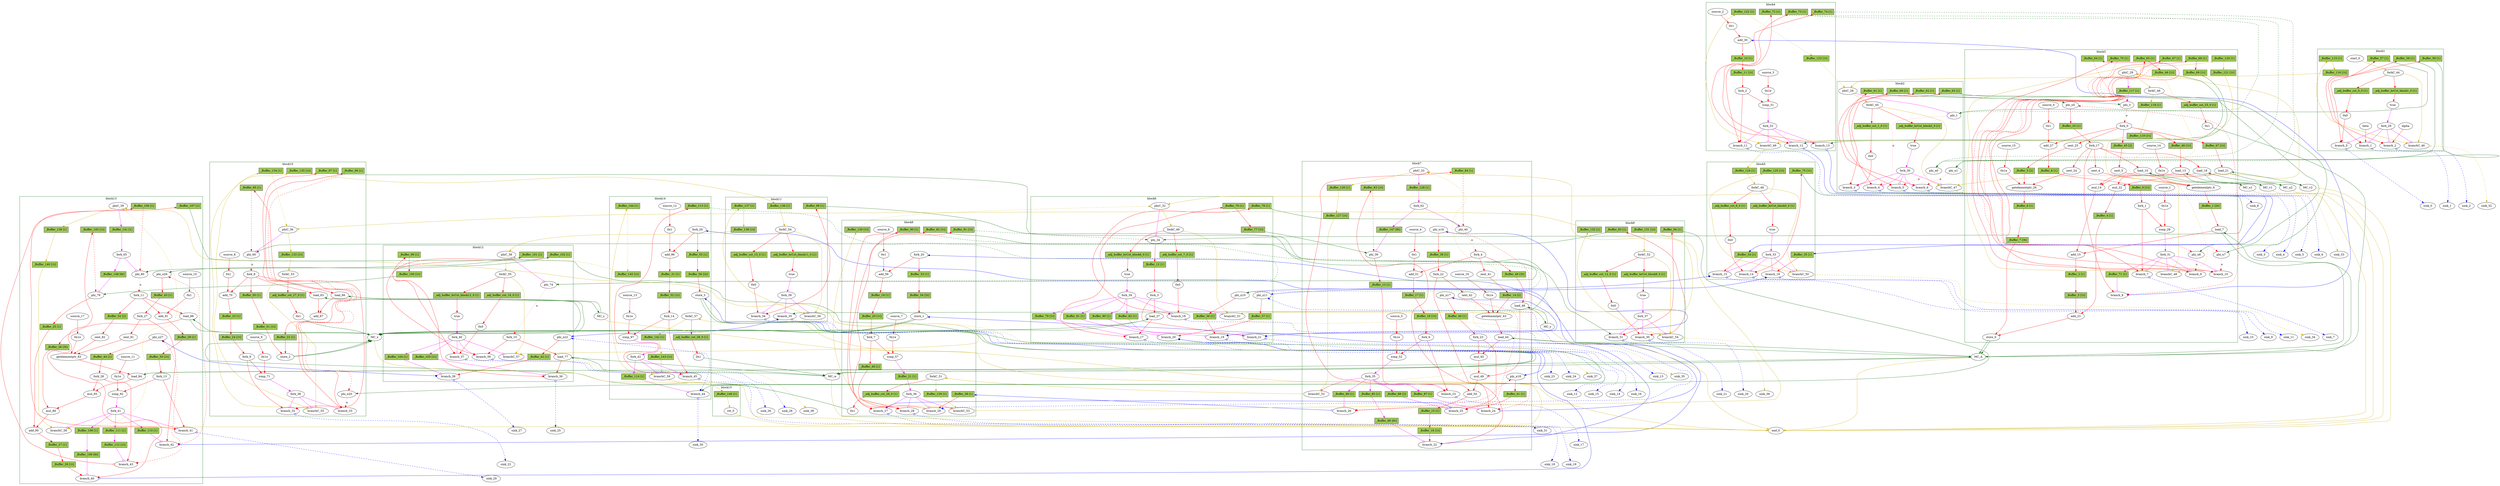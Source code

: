 // Number of blocks: 446
// Number of channels: 759
Digraph G {

  // Blocks
subgraph cluster_1 {
color = "darkgreen"
label = "block1"
  alpha [type=Entry, in="in1:32", out="out1:32", bbID = 1,  shape=oval];
  beta [type=Entry, in="in1:32", out="out1:32", bbID = 1,  shape=oval];
  brCst_block1 [type=Constant, in="in1:1", out="out1:1", bbID = 1, value="0x1", label=true,  shape=oval];
  _adj_buffer_brCst_block1_0 [type=Buffer, in="in1:0", out="out1:1", bbID=2, slots=1, transparent=false, label="_adj_buffer_brCst_block1_0 [1]", shape=box, style=filled, fillcolor=darkolivegreen3, height=0.4];
  cst_0 [type=Constant, in="in1:32", out="out1:32", bbID = 1, value="0x0", label="0x0",  shape=oval];
  _adj_buffer_cst_0_0 [type=Buffer, in="in1:0", out="out1:32", bbID=2, slots=1, transparent=false, label="_adj_buffer_cst_0_0 [1]", shape=box, style=filled, fillcolor=darkolivegreen3, height=0.4];
  branch_0 [type=Branch, in="in1:32 in2?:1", out="out1+:32 out2-:32", bbID = 1,  shape=oval];
  branch_1 [type=Branch, in="in1:32 in2?:1", out="out1+:32 out2-:32", bbID = 1,  shape=oval];
  branch_2 [type=Branch, in="in1:32 in2?:1", out="out1+:32 out2-:32", bbID = 1,  shape=oval];
  fork_29 [type=Fork, in="in1:1", out="out1:1 out2:1 out3:1 out4:1", bbID = 1,  shape=oval];
  start_0 [type=Entry, in="in1:0", out="out1:0", bbID = 1,  shape=oval];
  forkC_44 [type=Fork, in="in1:0", out="out1:0 out2:0 out3:0", bbID = 1,  shape=oval];
  branchC_46 [type=Branch, in="in1:0 in2?:1", out="out1+:0 out2-:0", bbID = 1,  shape=oval];
  _Buffer_57 [type=Buffer, in="in1:32", out="out1:32", bbID = 1, slots=1, transparent=false, label="_Buffer_57 [1]",  shape=box, style=filled, fillcolor=darkolivegreen3, height = 0.4];
  _Buffer_58 [type=Buffer, in="in1:32", out="out1:32", bbID = 1, slots=1, transparent=false, label="_Buffer_58 [1]",  shape=box, style=filled, fillcolor=darkolivegreen3, height = 0.4];
  _Buffer_59 [type=Buffer, in="in1:32", out="out1:32", bbID = 1, slots=1, transparent=false, label="_Buffer_59 [1]",  shape=box, style=filled, fillcolor=darkolivegreen3, height = 0.4];
  _Buffer_115 [type=Buffer, in="in1:0", out="out1:0", bbID = 1, slots=1, transparent=false, label="_Buffer_115 [1]",  shape=box, style=filled, fillcolor=darkolivegreen3, height = 0.4];
  _Buffer_116 [type=Buffer, in="in1:0", out="out1:0", bbID = 1, slots=1, transparent=true, label="_Buffer_116 [1t]",  shape=box, style=filled, fillcolor=darkolivegreen3, height = 0.4];
}
subgraph cluster_2 {
color = "darkgreen"
label = "block2"
  phi_1 [type=Mux, in="in1?:1 in2:32 in3:32", out="out1:32", delay=1.397, bbID = 2,  shape=oval];
  brCst_block2 [type=Constant, in="in1:1", out="out1:1", bbID = 2, value="0x1", label=true,  shape=oval];
  _adj_buffer_brCst_block2_0 [type=Buffer, in="in1:0", out="out1:1", bbID=2, slots=1, transparent=false, label="_adj_buffer_brCst_block2_0 [1]", shape=box, style=filled, fillcolor=darkolivegreen3, height=0.4];
  cst_1 [type=Constant, in="in1:32", out="out1:32", bbID = 2, value="0x0", label="0x0",  shape=oval];
  _adj_buffer_cst_1_0 [type=Buffer, in="in1:0", out="out1:32", bbID=2, slots=1, transparent=false, label="_adj_buffer_cst_1_0 [1]", shape=box, style=filled, fillcolor=darkolivegreen3, height=0.4];
  phi_n0 [type=Merge, in="in1:32 in2:32", out="out1:32", delay=1.397, bbID = 2,  shape=oval];
  phi_n1 [type=Merge, in="in1:32 in2:32", out="out1:32", delay=1.397, bbID = 2,  shape=oval];
  branch_3 [type=Branch, in="in1:32 in2?:1", out="out1+:32 out2-:32", bbID = 2,  shape=oval];
  branch_4 [type=Branch, in="in1:32 in2?:1", out="out1+:32 out2-:32", bbID = 2,  shape=oval];
  branch_5 [type=Branch, in="in1:32 in2?:1", out="out1+:32 out2-:32", bbID = 2,  shape=oval];
  branch_6 [type=Branch, in="in1:32 in2?:1", out="out1+:32 out2-:32", bbID = 2,  shape=oval];
  fork_30 [type=Fork, in="in1:1", out="out1:1 out2:1 out3:1 out4:1 out5:1", bbID = 2,  shape=oval];
  phiC_28 [type=CntrlMerge, in="in1:0 in2:0", out="out1:0 out2?:1", bbID = 2,  shape=oval];
  forkC_45 [type=Fork, in="in1:0", out="out1:0 out2:0 out3:0", bbID = 2,  shape=oval];
  branchC_47 [type=Branch, in="in1:0 in2?:1", out="out1+:0 out2-:0", bbID = 2,  shape=oval];
  _Buffer_60 [type=Buffer, in="in1:32", out="out1:32", bbID = 2, slots=1, transparent=false, label="_Buffer_60 [1]",  shape=box, style=filled, fillcolor=darkolivegreen3, height = 0.4];
  _Buffer_61 [type=Buffer, in="in1:32", out="out1:32", bbID = 2, slots=1, transparent=false, label="_Buffer_61 [1]",  shape=box, style=filled, fillcolor=darkolivegreen3, height = 0.4];
  _Buffer_62 [type=Buffer, in="in1:32", out="out1:32", bbID = 2, slots=1, transparent=false, label="_Buffer_62 [1]",  shape=box, style=filled, fillcolor=darkolivegreen3, height = 0.4];
  _Buffer_63 [type=Buffer, in="in1:32", out="out1:32", bbID = 2, slots=1, transparent=false, label="_Buffer_63 [1]",  shape=box, style=filled, fillcolor=darkolivegreen3, height = 0.4];
}
subgraph cluster_3 {
color = "darkgreen"
label = "block3"
  phi_3 [type=Mux, in="in1?:1 in2:32 in3:32", out="out1:32", delay=1.397, bbID = 3,  shape=oval];
  zext_4 [type=Operator, in="in1:32", out="out1:32", op = "zext_op", bbID = 3,  shape=oval];
  zext_5 [type=Operator, in="in1:32", out="out1:32", op = "zext_op", bbID = 3,  shape=oval];
  getelementptr_6 [type=Operator, in="in1:32 in2:32 in3:32", out="out1:32", op = "getelementptr_op", delay=3.792, constants=1, bbID = 3,  shape=oval];
  load_7 [type=Operator, in="in1:32 in2:32", out="out1:32 out2:32", op = "mc_load_op", delay=1.412, latency=2, bbID = 3, portID = 0, offset = 0,  shape=oval];
  load_10 [type=Operator, in="in1:32 in2:32", out="out1:32 out2:32", op = "mc_load_op", delay=1.412, latency=2, bbID = 3, portID = 0, offset = 0,  shape=oval];
  load_13 [type=Operator, in="in1:32 in2:32", out="out1:32 out2:32", op = "mc_load_op", delay=1.412, latency=2, bbID = 3, portID = 0, offset = 0,  shape=oval];
  mul_14 [type=Operator, in="in1:32 in2:32", out="out1:32", op = "mul_op", latency=4, bbID = 3,  shape=oval];
  add_15 [type=Operator, in="in1:32 in2:32", out="out1:32", op = "add_op", delay=2.287, bbID = 3,  shape=oval];
  load_18 [type=Operator, in="in1:32 in2:32", out="out1:32 out2:32", op = "mc_load_op", delay=1.412, latency=2, bbID = 3, portID = 0, offset = 0,  shape=oval];
  load_21 [type=Operator, in="in1:32 in2:32", out="out1:32 out2:32", op = "mc_load_op", delay=1.412, latency=2, bbID = 3, portID = 0, offset = 0,  shape=oval];
  mul_22 [type=Operator, in="in1:32 in2:32", out="out1:32", op = "mul_op", latency=4, bbID = 3,  shape=oval];
  add_23 [type=Operator, in="in1:32 in2:32", out="out1:32", op = "add_op", delay=2.287, bbID = 3,  shape=oval];
  zext_24 [type=Operator, in="in1:32", out="out1:32", op = "zext_op", bbID = 3,  shape=oval];
  zext_25 [type=Operator, in="in1:32", out="out1:32", op = "zext_op", bbID = 3,  shape=oval];
  getelementptr_26 [type=Operator, in="in1:32 in2:32 in3:32", out="out1:32", op = "getelementptr_op", delay=3.792, constants=1, bbID = 3,  shape=oval];
  store_0 [type=Operator, in="in1:32 in2:32", out="out1:32 out2:32", op = "mc_store_op", delay=0.672, bbID = 3, portID = 0, offset = 0,  shape=oval];
  cst_2 [type=Constant, in="in1:32", out="out1:32", bbID = 3, value="0x1", label="0x1",  shape=oval];
  add_27 [type=Operator, in="in1:32 in2:32", out="out1:32", op = "add_op", delay=2.287, bbID = 3,  shape=oval];
  cst_3 [type=Constant, in="in1:32", out="out1:32", bbID = 3, value="0x1e", label="0x1e",  shape=oval];
  icmp_28 [type=Operator, in="in1:32 in2:32", out="out1:1", op = "icmp_ult_op", delay=1.907, bbID = 3,  shape=oval];
  cst_21 [type=Constant, in="in1:32", out="out1:32", bbID = 3, value="0x1e", label="0x1e",  shape=oval];
  cst_22 [type=Constant, in="in1:32", out="out1:32", bbID = 3, value="0x1e", label="0x1e",  shape=oval];
  phi_n5 [type=Merge, in="in1:32 in2:32", out="out1:32", delay=1.397, bbID = 3,  shape=oval];
  phi_n6 [type=Merge, in="in1:32 in2:32", out="out1:32", delay=1.397, bbID = 3,  shape=oval];
  phi_n7 [type=Merge, in="in1:32 in2:32", out="out1:32", delay=1.397, bbID = 3,  shape=oval];
  fork_0 [type=Fork, in="in1:32", out="out1:32 out2:32 out3:32 out4:32 out5:32 out6:32 out7:32", bbID = 3,  shape=oval];
  fork_1 [type=Fork, in="in1:32", out="out1:32 out2:32", bbID = 3,  shape=oval];
  fork_17 [type=Fork, in="in1:32", out="out1:32 out2:32 out3:32 out4:32 out5:32 out6:32 out7:32", bbID = 3,  shape=oval];
  branch_7 [type=Branch, in="in1:32 in2?:1", out="out1+:32 out2-:32", bbID = 3,  shape=oval];
  branch_8 [type=Branch, in="in1:32 in2?:1", out="out1+:32 out2-:32", bbID = 3,  shape=oval];
  branch_9 [type=Branch, in="in1:32 in2?:1", out="out1+:32 out2-:32", bbID = 3,  shape=oval];
  branch_10 [type=Branch, in="in1:32 in2?:1", out="out1+:32 out2-:32", bbID = 3,  shape=oval];
  fork_31 [type=Fork, in="in1:1", out="out1:1 out2:1 out3:1 out4:1 out5:1", bbID = 3,  shape=oval];
  cst_25 [type=Constant, in="in1:32", out="out1:32", bbID = 3, value="0x1", label="0x1",  shape=oval];
  _adj_buffer_cst_25_0 [type=Buffer, in="in1:0", out="out1:32", bbID=2, slots=1, transparent=false, label="_adj_buffer_cst_25_0 [1]", shape=box, style=filled, fillcolor=darkolivegreen3, height=0.4];
  phiC_29 [type=CntrlMerge, in="in1:0 in2:0", out="out1:0 out2?:1", bbID = 3,  shape=oval];
  forkC_46 [type=Fork, in="in1:0", out="out1:0 out2:0", bbID = 3,  shape=oval];
  branchC_48 [type=Branch, in="in1:0 in2?:1", out="out1+:0 out2-:0", bbID = 3,  shape=oval];
  source_0 [type=Source, out="out1:32", bbID = 3,  shape=oval];
  source_1 [type=Source, out="out1:32", bbID = 3,  shape=oval];
  source_14 [type=Source, out="out1:32", bbID = 3,  shape=oval];
  source_15 [type=Source, out="out1:32", bbID = 3,  shape=oval];
  _Buffer_1 [type=Buffer, in="in1:32", out="out1:32", bbID = 3, slots=2, transparent=true, label="_Buffer_1 [2t]",  shape=box, style=filled, fillcolor=darkolivegreen3, height = 0.4];
  _Buffer_2 [type=Buffer, in="in1:32", out="out1:32", bbID = 3, slots=1, transparent=false, label="_Buffer_2 [1]",  shape=box, style=filled, fillcolor=darkolivegreen3, height = 0.4];
  _Buffer_3 [type=Buffer, in="in1:32", out="out1:32", bbID = 3, slots=1, transparent=true, label="_Buffer_3 [1t]",  shape=box, style=filled, fillcolor=darkolivegreen3, height = 0.4];
  _Buffer_4 [type=Buffer, in="in1:32", out="out1:32", bbID = 3, slots=1, transparent=false, label="_Buffer_4 [1]",  shape=box, style=filled, fillcolor=darkolivegreen3, height = 0.4];
  _Buffer_5 [type=Buffer, in="in1:32", out="out1:32", bbID = 3, slots=2, transparent=false, label="_Buffer_5 [2]",  shape=box, style=filled, fillcolor=darkolivegreen3, height = 0.4];
  _Buffer_6 [type=Buffer, in="in1:32", out="out1:32", bbID = 3, slots=1, transparent=false, label="_Buffer_6 [1]",  shape=box, style=filled, fillcolor=darkolivegreen3, height = 0.4];
  _Buffer_7 [type=Buffer, in="in1:32", out="out1:32", bbID = 3, slots=3, transparent=true, label="_Buffer_7 [3t]",  shape=box, style=filled, fillcolor=darkolivegreen3, height = 0.4];
  _Buffer_8 [type=Buffer, in="in1:32", out="out1:32", bbID = 3, slots=1, transparent=false, label="_Buffer_8 [1]",  shape=box, style=filled, fillcolor=darkolivegreen3, height = 0.4];
  _Buffer_9 [type=Buffer, in="in1:32", out="out1:32", bbID = 3, slots=1, transparent=true, label="_Buffer_9 [1t]",  shape=box, style=filled, fillcolor=darkolivegreen3, height = 0.4];
  _Buffer_33 [type=Buffer, in="in1:32", out="out1:32", bbID = 3, slots=1, transparent=false, label="_Buffer_33 [1]",  shape=box, style=filled, fillcolor=darkolivegreen3, height = 0.4];
  _Buffer_45 [type=Buffer, in="in1:32", out="out1:32", bbID = 3, slots=2, transparent=false, label="_Buffer_45 [2]",  shape=box, style=filled, fillcolor=darkolivegreen3, height = 0.4];
  _Buffer_46 [type=Buffer, in="in1:32", out="out1:32", bbID = 3, slots=1, transparent=true, label="_Buffer_46 [1t]",  shape=box, style=filled, fillcolor=darkolivegreen3, height = 0.4];
  _Buffer_47 [type=Buffer, in="in1:32", out="out1:32", bbID = 3, slots=1, transparent=true, label="_Buffer_47 [1t]",  shape=box, style=filled, fillcolor=darkolivegreen3, height = 0.4];
  _Buffer_64 [type=Buffer, in="in1:32", out="out1:32", bbID = 3, slots=1, transparent=false, label="_Buffer_64 [1]",  shape=box, style=filled, fillcolor=darkolivegreen3, height = 0.4];
  _Buffer_65 [type=Buffer, in="in1:32", out="out1:32", bbID = 3, slots=1, transparent=false, label="_Buffer_65 [1]",  shape=box, style=filled, fillcolor=darkolivegreen3, height = 0.4];
  _Buffer_66 [type=Buffer, in="in1:32", out="out1:32", bbID = 3, slots=1, transparent=true, label="_Buffer_66 [1t]",  shape=box, style=filled, fillcolor=darkolivegreen3, height = 0.4];
  _Buffer_67 [type=Buffer, in="in1:32", out="out1:32", bbID = 3, slots=1, transparent=false, label="_Buffer_67 [1]",  shape=box, style=filled, fillcolor=darkolivegreen3, height = 0.4];
  _Buffer_68 [type=Buffer, in="in1:32", out="out1:32", bbID = 3, slots=1, transparent=false, label="_Buffer_68 [1]",  shape=box, style=filled, fillcolor=darkolivegreen3, height = 0.4];
  _Buffer_69 [type=Buffer, in="in1:32", out="out1:32", bbID = 3, slots=1, transparent=true, label="_Buffer_69 [1t]",  shape=box, style=filled, fillcolor=darkolivegreen3, height = 0.4];
  _Buffer_70 [type=Buffer, in="in1:32", out="out1:32", bbID = 3, slots=1, transparent=false, label="_Buffer_70 [1]",  shape=box, style=filled, fillcolor=darkolivegreen3, height = 0.4];
  _Buffer_71 [type=Buffer, in="in1:1", out="out1:1", bbID = 3, slots=1, transparent=false, label="_Buffer_71 [1]",  shape=box, style=filled, fillcolor=darkolivegreen3, height = 0.4];
  _Buffer_117 [type=Buffer, in="in1:1", out="out1:1", bbID = 3, slots=1, transparent=false, label="_Buffer_117 [1]",  shape=box, style=filled, fillcolor=darkolivegreen3, height = 0.4];
  _Buffer_118 [type=Buffer, in="in1:0", out="out1:0", bbID = 3, slots=1, transparent=false, label="_Buffer_118 [1]",  shape=box, style=filled, fillcolor=darkolivegreen3, height = 0.4];
  _Buffer_119 [type=Buffer, in="in1:0", out="out1:0", bbID = 3, slots=1, transparent=true, label="_Buffer_119 [1t]",  shape=box, style=filled, fillcolor=darkolivegreen3, height = 0.4];
  _Buffer_120 [type=Buffer, in="in1:0", out="out1:0", bbID = 3, slots=1, transparent=false, label="_Buffer_120 [1]",  shape=box, style=filled, fillcolor=darkolivegreen3, height = 0.4];
  _Buffer_121 [type=Buffer, in="in1:0", out="out1:0", bbID = 3, slots=1, transparent=true, label="_Buffer_121 [1t]",  shape=box, style=filled, fillcolor=darkolivegreen3, height = 0.4];
}
subgraph cluster_4 {
color = "darkgreen"
label = "block4"
  cst_4 [type=Constant, in="in1:32", out="out1:32", bbID = 4, value="0x1", label="0x1",  shape=oval];
  add_30 [type=Operator, in="in1:32 in2:32", out="out1:32", op = "add_op", delay=2.287, bbID = 4,  shape=oval];
  cst_5 [type=Constant, in="in1:32", out="out1:32", bbID = 4, value="0x1e", label="0x1e",  shape=oval];
  icmp_31 [type=Operator, in="in1:32 in2:32", out="out1:1", op = "icmp_ult_op", delay=1.907, bbID = 4,  shape=oval];
  fork_2 [type=Fork, in="in1:32", out="out1:32 out2:32", bbID = 4,  shape=oval];
  branch_11 [type=Branch, in="in1:32 in2?:1", out="out1+:32 out2-:32", bbID = 4,  shape=oval];
  branch_12 [type=Branch, in="in1:32 in2?:1", out="out1+:32 out2-:32", bbID = 4,  shape=oval];
  branch_13 [type=Branch, in="in1:32 in2?:1", out="out1+:32 out2-:32", bbID = 4,  shape=oval];
  fork_32 [type=Fork, in="in1:1", out="out1:1 out2:1 out3:1 out4:1", bbID = 4,  shape=oval];
  branchC_49 [type=Branch, in="in1:0 in2?:1", out="out1+:0 out2-:0", bbID = 4,  shape=oval];
  source_2 [type=Source, out="out1:32", bbID = 4,  shape=oval];
  source_3 [type=Source, out="out1:32", bbID = 4,  shape=oval];
  _Buffer_10 [type=Buffer, in="in1:32", out="out1:32", bbID = 4, slots=1, transparent=false, label="_Buffer_10 [1]",  shape=box, style=filled, fillcolor=darkolivegreen3, height = 0.4];
  _Buffer_11 [type=Buffer, in="in1:32", out="out1:32", bbID = 4, slots=1, transparent=true, label="_Buffer_11 [1t]",  shape=box, style=filled, fillcolor=darkolivegreen3, height = 0.4];
  _Buffer_72 [type=Buffer, in="in1:32", out="out1:32", bbID = 4, slots=1, transparent=false, label="_Buffer_72 [1]",  shape=box, style=filled, fillcolor=darkolivegreen3, height = 0.4];
  _Buffer_73 [type=Buffer, in="in1:32", out="out1:32", bbID = 4, slots=1, transparent=false, label="_Buffer_73 [1]",  shape=box, style=filled, fillcolor=darkolivegreen3, height = 0.4];
  _Buffer_74 [type=Buffer, in="in1:32", out="out1:32", bbID = 4, slots=1, transparent=false, label="_Buffer_74 [1]",  shape=box, style=filled, fillcolor=darkolivegreen3, height = 0.4];
  _Buffer_122 [type=Buffer, in="in1:0", out="out1:0", bbID = 4, slots=1, transparent=false, label="_Buffer_122 [1]",  shape=box, style=filled, fillcolor=darkolivegreen3, height = 0.4];
  _Buffer_123 [type=Buffer, in="in1:0", out="out1:0", bbID = 4, slots=1, transparent=true, label="_Buffer_123 [1t]",  shape=box, style=filled, fillcolor=darkolivegreen3, height = 0.4];
}
subgraph cluster_5 {
color = "darkgreen"
label = "block5"
  brCst_block5 [type=Constant, in="in1:1", out="out1:1", bbID = 5, value="0x1", label=true,  shape=oval];
  _adj_buffer_brCst_block5_0 [type=Buffer, in="in1:0", out="out1:1", bbID=2, slots=1, transparent=false, label="_adj_buffer_brCst_block5_0 [1]", shape=box, style=filled, fillcolor=darkolivegreen3, height=0.4];
  cst_6 [type=Constant, in="in1:32", out="out1:32", bbID = 5, value="0x0", label="0x0",  shape=oval];
  _adj_buffer_cst_6_0 [type=Buffer, in="in1:0", out="out1:32", bbID=2, slots=1, transparent=false, label="_adj_buffer_cst_6_0 [1]", shape=box, style=filled, fillcolor=darkolivegreen3, height=0.4];
  branch_14 [type=Branch, in="in1:32 in2?:1", out="out1+:32 out2-:32", bbID = 5,  shape=oval];
  branch_15 [type=Branch, in="in1:32 in2?:1", out="out1+:32 out2-:32", bbID = 5,  shape=oval];
  branch_16 [type=Branch, in="in1:32 in2?:1", out="out1+:32 out2-:32", bbID = 5,  shape=oval];
  fork_33 [type=Fork, in="in1:1", out="out1:1 out2:1 out3:1 out4:1", bbID = 5,  shape=oval];
  forkC_48 [type=Fork, in="in1:0", out="out1:0 out2:0 out3:0", bbID = 5,  shape=oval];
  branchC_50 [type=Branch, in="in1:0 in2?:1", out="out1+:0 out2-:0", bbID = 5,  shape=oval];
  _Buffer_34 [type=Buffer, in="in1:32", out="out1:32", bbID = 5, slots=1, transparent=false, label="_Buffer_34 [1]",  shape=box, style=filled, fillcolor=darkolivegreen3, height = 0.4];
  _Buffer_35 [type=Buffer, in="in1:32", out="out1:32", bbID = 5, slots=1, transparent=false, label="_Buffer_35 [1]",  shape=box, style=filled, fillcolor=darkolivegreen3, height = 0.4];
  _Buffer_75 [type=Buffer, in="in1:32", out="out1:32", bbID = 5, slots=1, transparent=true, label="_Buffer_75 [1t]",  shape=box, style=filled, fillcolor=darkolivegreen3, height = 0.4];
  _Buffer_124 [type=Buffer, in="in1:0", out="out1:0", bbID = 5, slots=1, transparent=false, label="_Buffer_124 [1]",  shape=box, style=filled, fillcolor=darkolivegreen3, height = 0.4];
  _Buffer_125 [type=Buffer, in="in1:0", out="out1:0", bbID = 5, slots=1, transparent=true, label="_Buffer_125 [1t]",  shape=box, style=filled, fillcolor=darkolivegreen3, height = 0.4];
}
subgraph cluster_6 {
color = "darkgreen"
label = "block6"
  phi_34 [type=Mux, in="in1?:1 in2:32 in3:32", out="out1:32", delay=1.397, bbID = 6,  shape=oval];
  load_37 [type=Operator, in="in1:32 in2:32", out="out1:32 out2:32", op = "mc_load_op", delay=1.412, latency=2, bbID = 6, portID = 0, offset = 0,  shape=oval];
  brCst_block6 [type=Constant, in="in1:1", out="out1:1", bbID = 6, value="0x1", label=true,  shape=oval];
  _adj_buffer_brCst_block6_0 [type=Buffer, in="in1:0", out="out1:1", bbID=2, slots=1, transparent=false, label="_adj_buffer_brCst_block6_0 [1]", shape=box, style=filled, fillcolor=darkolivegreen3, height=0.4];
  cst_7 [type=Constant, in="in1:32", out="out1:32", bbID = 6, value="0x0", label="0x0",  shape=oval];
  _adj_buffer_cst_7_0 [type=Buffer, in="in1:0", out="out1:32", bbID=2, slots=1, transparent=false, label="_adj_buffer_cst_7_0 [1]", shape=box, style=filled, fillcolor=darkolivegreen3, height=0.4];
  phi_n10 [type=Merge, in="in1:32 in2:32", out="out1:32", delay=1.397, bbID = 6,  shape=oval];
  phi_n11 [type=Merge, in="in1:32 in2:32", out="out1:32", delay=1.397, bbID = 6,  shape=oval];
  fork_3 [type=Fork, in="in1:32", out="out1:32 out2:32", bbID = 6,  shape=oval];
  branch_17 [type=Branch, in="in1:32 in2?:1", out="out1+:32 out2-:32", bbID = 6,  shape=oval];
  branch_18 [type=Branch, in="in1:32 in2?:1", out="out1+:32 out2-:32", bbID = 6,  shape=oval];
  branch_19 [type=Branch, in="in1:32 in2?:1", out="out1+:32 out2-:32", bbID = 6,  shape=oval];
  branch_20 [type=Branch, in="in1:32 in2?:1", out="out1+:32 out2-:32", bbID = 6,  shape=oval];
  branch_21 [type=Branch, in="in1:32 in2?:1", out="out1+:32 out2-:32", bbID = 6,  shape=oval];
  fork_34 [type=Fork, in="in1:1", out="out1:1 out2:1 out3:1 out4:1 out5:1 out6:1 out7:1 out8:1", bbID = 6,  shape=oval];
  phiC_32 [type=CntrlMerge, in="in1:0 in2:0", out="out1:0 out2?:1", bbID = 6,  shape=oval];
  forkC_49 [type=Fork, in="in1:0", out="out1:0 out2:0 out3:0", bbID = 6,  shape=oval];
  branchC_51 [type=Branch, in="in1:0 in2?:1", out="out1+:0 out2-:0", bbID = 6,  shape=oval];
  _Buffer_12 [type=Buffer, in="in1:32", out="out1:32", bbID = 6, slots=1, transparent=false, label="_Buffer_12 [1]",  shape=box, style=filled, fillcolor=darkolivegreen3, height = 0.4];
  _Buffer_36 [type=Buffer, in="in1:32", out="out1:32", bbID = 6, slots=1, transparent=false, label="_Buffer_36 [1]",  shape=box, style=filled, fillcolor=darkolivegreen3, height = 0.4];
  _Buffer_37 [type=Buffer, in="in1:32", out="out1:32", bbID = 6, slots=1, transparent=false, label="_Buffer_37 [1]",  shape=box, style=filled, fillcolor=darkolivegreen3, height = 0.4];
  _Buffer_76 [type=Buffer, in="in1:32", out="out1:32", bbID = 6, slots=1, transparent=false, label="_Buffer_76 [1]",  shape=box, style=filled, fillcolor=darkolivegreen3, height = 0.4];
  _Buffer_77 [type=Buffer, in="in1:32", out="out1:32", bbID = 6, slots=1, transparent=true, label="_Buffer_77 [1t]",  shape=box, style=filled, fillcolor=darkolivegreen3, height = 0.4];
  _Buffer_78 [type=Buffer, in="in1:32", out="out1:32", bbID = 6, slots=1, transparent=false, label="_Buffer_78 [1]",  shape=box, style=filled, fillcolor=darkolivegreen3, height = 0.4];
  _Buffer_79 [type=Buffer, in="in1:1", out="out1:1", bbID = 6, slots=1, transparent=true, label="_Buffer_79 [1t]",  shape=box, style=filled, fillcolor=darkolivegreen3, height = 0.4];
  _Buffer_80 [type=Buffer, in="in1:1", out="out1:1", bbID = 6, slots=1, transparent=false, label="_Buffer_80 [1]",  shape=box, style=filled, fillcolor=darkolivegreen3, height = 0.4];
  _Buffer_81 [type=Buffer, in="in1:1", out="out1:1", bbID = 6, slots=1, transparent=false, label="_Buffer_81 [1]",  shape=box, style=filled, fillcolor=darkolivegreen3, height = 0.4];
  _Buffer_82 [type=Buffer, in="in1:1", out="out1:1", bbID = 6, slots=1, transparent=false, label="_Buffer_82 [1]",  shape=box, style=filled, fillcolor=darkolivegreen3, height = 0.4];
}
subgraph cluster_7 {
color = "darkgreen"
label = "block7"
  phi_39 [type=Mux, in="in1?:1 in2:32 in3:32", out="out1:32", delay=1.397, bbID = 7,  shape=oval];
  phi_40 [type=Mux, in="in1?:1 in2:32 in3:32", out="out1:32", delay=1.397, bbID = 7,  shape=oval];
  zext_41 [type=Operator, in="in1:32", out="out1:32", op = "zext_op", bbID = 7,  shape=oval];
  zext_42 [type=Operator, in="in1:32", out="out1:32", op = "zext_op", bbID = 7,  shape=oval];
  getelementptr_43 [type=Operator, in="in1:32 in2:32 in3:32", out="out1:32", op = "getelementptr_op", delay=3.792, constants=1, bbID = 7,  shape=oval];
  load_44 [type=Operator, in="in1:32 in2:32", out="out1:32 out2:32", op = "mc_load_op", delay=1.412, latency=2, bbID = 7, portID = 1, offset = 0,  shape=oval];
  mul_45 [type=Operator, in="in1:32 in2:32", out="out1:32", op = "mul_op", latency=4, bbID = 7,  shape=oval];
  load_48 [type=Operator, in="in1:32 in2:32", out="out1:32 out2:32", op = "mc_load_op", delay=1.412, latency=2, bbID = 7, portID = 0, offset = 0,  shape=oval];
  mul_49 [type=Operator, in="in1:32 in2:32", out="out1:32", op = "mul_op", latency=4, bbID = 7,  shape=oval];
  add_50 [type=Operator, in="in1:32 in2:32", out="out1:32", op = "add_op", delay=2.287, bbID = 7,  shape=oval];
  cst_8 [type=Constant, in="in1:32", out="out1:32", bbID = 7, value="0x1", label="0x1",  shape=oval];
  add_51 [type=Operator, in="in1:32 in2:32", out="out1:32", op = "add_op", delay=2.287, bbID = 7,  shape=oval];
  cst_9 [type=Constant, in="in1:32", out="out1:32", bbID = 7, value="0x1e", label="0x1e",  shape=oval];
  icmp_52 [type=Operator, in="in1:32 in2:32", out="out1:1", op = "icmp_ult_op", delay=1.907, bbID = 7,  shape=oval];
  cst_23 [type=Constant, in="in1:32", out="out1:32", bbID = 7, value="0x1e", label="0x1e",  shape=oval];
  phi_n16 [type=Merge, in="in1:32 in2:32", out="out1:32", delay=1.397, bbID = 7,  shape=oval];
  phi_n17 [type=Merge, in="in1:32 in2:32", out="out1:32", delay=1.397, bbID = 7,  shape=oval];
  phi_n18 [type=Merge, in="in1:32 in2:32", out="out1:32", delay=1.397, bbID = 7,  shape=oval];
  fork_4 [type=Fork, in="in1:32", out="out1:32 out2:32 out3:32", bbID = 7,  shape=oval];
  fork_6 [type=Fork, in="in1:32", out="out1:32 out2:32", bbID = 7,  shape=oval];
  fork_22 [type=Fork, in="in1:32", out="out1:32 out2:32", bbID = 7,  shape=oval];
  fork_23 [type=Fork, in="in1:32", out="out1:32 out2:32", bbID = 7,  shape=oval];
  branch_22 [type=Branch, in="in1:32 in2?:1", out="out1+:32 out2-:32", bbID = 7,  shape=oval];
  branch_23 [type=Branch, in="in1:32 in2?:1", out="out1+:32 out2-:32", bbID = 7,  shape=oval];
  branch_24 [type=Branch, in="in1:32 in2?:1", out="out1+:32 out2-:32", bbID = 7,  shape=oval];
  branch_25 [type=Branch, in="in1:32 in2?:1", out="out1+:32 out2-:32", bbID = 7,  shape=oval];
  branch_26 [type=Branch, in="in1:32 in2?:1", out="out1+:32 out2-:32", bbID = 7,  shape=oval];
  fork_35 [type=Fork, in="in1:1", out="out1:1 out2:1 out3:1 out4:1 out5:1 out6:1 out7:1 out8:1", bbID = 7,  shape=oval];
  phiC_33 [type=CntrlMerge, in="in1:0 in2:0", out="out1:0 out2?:1", bbID = 7,  shape=oval];
  branchC_52 [type=Branch, in="in1:0 in2?:1", out="out1+:0 out2-:0", bbID = 7,  shape=oval];
  source_4 [type=Source, out="out1:32", bbID = 7,  shape=oval];
  source_5 [type=Source, out="out1:32", bbID = 7,  shape=oval];
  source_16 [type=Source, out="out1:32", bbID = 7,  shape=oval];
  fork_62 [type=Fork, in="in1:1", out="out1:1 out2:1", bbID = 7,  shape=oval];
  _Buffer_13 [type=Buffer, in="in1:32", out="out1:32", bbID = 7, slots=1, transparent=false, label="_Buffer_13 [1]",  shape=box, style=filled, fillcolor=darkolivegreen3, height = 0.4];
  _Buffer_14 [type=Buffer, in="in1:32", out="out1:32", bbID = 7, slots=2, transparent=false, label="_Buffer_14 [2]",  shape=box, style=filled, fillcolor=darkolivegreen3, height = 0.4];
  _Buffer_15 [type=Buffer, in="in1:32", out="out1:32", bbID = 7, slots=1, transparent=false, label="_Buffer_15 [1]",  shape=box, style=filled, fillcolor=darkolivegreen3, height = 0.4];
  _Buffer_16 [type=Buffer, in="in1:32", out="out1:32", bbID = 7, slots=1, transparent=true, label="_Buffer_16 [1t]",  shape=box, style=filled, fillcolor=darkolivegreen3, height = 0.4];
  _Buffer_17 [type=Buffer, in="in1:32", out="out1:32", bbID = 7, slots=1, transparent=false, label="_Buffer_17 [1]",  shape=box, style=filled, fillcolor=darkolivegreen3, height = 0.4];
  _Buffer_18 [type=Buffer, in="in1:32", out="out1:32", bbID = 7, slots=1, transparent=true, label="_Buffer_18 [1t]",  shape=box, style=filled, fillcolor=darkolivegreen3, height = 0.4];
  _Buffer_39 [type=Buffer, in="in1:32", out="out1:32", bbID = 7, slots=1, transparent=false, label="_Buffer_39 [1]",  shape=box, style=filled, fillcolor=darkolivegreen3, height = 0.4];
  _Buffer_40 [type=Buffer, in="in1:32", out="out1:32", bbID = 7, slots=1, transparent=false, label="_Buffer_40 [1]",  shape=box, style=filled, fillcolor=darkolivegreen3, height = 0.4];
  _Buffer_41 [type=Buffer, in="in1:32", out="out1:32", bbID = 7, slots=1, transparent=false, label="_Buffer_41 [1]",  shape=box, style=filled, fillcolor=darkolivegreen3, height = 0.4];
  _Buffer_48 [type=Buffer, in="in1:32", out="out1:32", bbID = 7, slots=3, transparent=true, label="_Buffer_48 [3t]",  shape=box, style=filled, fillcolor=darkolivegreen3, height = 0.4];
  _Buffer_83 [type=Buffer, in="in1:32", out="out1:32", bbID = 7, slots=1, transparent=true, label="_Buffer_83 [1t]",  shape=box, style=filled, fillcolor=darkolivegreen3, height = 0.4];
  _Buffer_84 [type=Buffer, in="in1:32", out="out1:32", bbID = 7, slots=1, transparent=false, label="_Buffer_84 [1]",  shape=box, style=filled, fillcolor=darkolivegreen3, height = 0.4];
  _Buffer_85 [type=Buffer, in="in1:1", out="out1:1", bbID = 7, slots=1, transparent=false, label="_Buffer_85 [1]",  shape=box, style=filled, fillcolor=darkolivegreen3, height = 0.4];
  _Buffer_86 [type=Buffer, in="in1:1", out="out1:1", bbID = 7, slots=6, transparent=true, label="_Buffer_86 [6t]",  shape=box, style=filled, fillcolor=darkolivegreen3, height = 0.4];
  _Buffer_87 [type=Buffer, in="in1:1", out="out1:1", bbID = 7, slots=1, transparent=false, label="_Buffer_87 [1]",  shape=box, style=filled, fillcolor=darkolivegreen3, height = 0.4];
  _Buffer_88 [type=Buffer, in="in1:1", out="out1:1", bbID = 7, slots=2, transparent=false, label="_Buffer_88 [2]",  shape=box, style=filled, fillcolor=darkolivegreen3, height = 0.4];
  _Buffer_89 [type=Buffer, in="in1:1", out="out1:1", bbID = 7, slots=1, transparent=false, label="_Buffer_89 [1]",  shape=box, style=filled, fillcolor=darkolivegreen3, height = 0.4];
  _Buffer_126 [type=Buffer, in="in1:0", out="out1:0", bbID = 7, slots=1, transparent=false, label="_Buffer_126 [1]",  shape=box, style=filled, fillcolor=darkolivegreen3, height = 0.4];
  _Buffer_127 [type=Buffer, in="in1:0", out="out1:0", bbID = 7, slots=1, transparent=true, label="_Buffer_127 [1t]",  shape=box, style=filled, fillcolor=darkolivegreen3, height = 0.4];
  _Buffer_128 [type=Buffer, in="in1:1", out="out1:1", bbID = 7, slots=1, transparent=false, label="_Buffer_128 [1]",  shape=box, style=filled, fillcolor=darkolivegreen3, height = 0.4];
  _Buffer_147 [type=Buffer, in="in1:1", out="out1:1", bbID = 7, slots=6, transparent=true, label="_Buffer_147 [6t]",  shape=box, style=filled, fillcolor=darkolivegreen3, height = 0.4];
}
subgraph cluster_8 {
color = "darkgreen"
label = "block8"
  store_1 [type=Operator, in="in1:32 in2:32", out="out1:32 out2:32", op = "mc_store_op", delay=0.672, bbID = 8, portID = 0, offset = 0,  shape=oval];
  cst_10 [type=Constant, in="in1:32", out="out1:32", bbID = 8, value="0x1", label="0x1",  shape=oval];
  add_56 [type=Operator, in="in1:32 in2:32", out="out1:32", op = "add_op", delay=2.287, bbID = 8,  shape=oval];
  cst_11 [type=Constant, in="in1:32", out="out1:32", bbID = 8, value="0x1e", label="0x1e",  shape=oval];
  icmp_57 [type=Operator, in="in1:32 in2:32", out="out1:1", op = "icmp_ult_op", delay=1.907, bbID = 8,  shape=oval];
  fork_7 [type=Fork, in="in1:32", out="out1:32 out2:32", bbID = 8,  shape=oval];
  fork_20 [type=Fork, in="in1:32", out="out1:32 out2:32", bbID = 8,  shape=oval];
  branch_27 [type=Branch, in="in1:32 in2?:1", out="out1+:32 out2-:32", bbID = 8,  shape=oval];
  branch_28 [type=Branch, in="in1:32 in2?:1", out="out1+:32 out2-:32", bbID = 8,  shape=oval];
  branch_29 [type=Branch, in="in1:32 in2?:1", out="out1+:32 out2-:32", bbID = 8,  shape=oval];
  fork_36 [type=Fork, in="in1:1", out="out1:1 out2:1 out3:1 out4:1", bbID = 8,  shape=oval];
  cst_26 [type=Constant, in="in1:32", out="out1:32", bbID = 8, value="0x1", label="0x1",  shape=oval];
  _adj_buffer_cst_26_0 [type=Buffer, in="in1:0", out="out1:32", bbID=2, slots=1, transparent=false, label="_adj_buffer_cst_26_0 [1]", shape=box, style=filled, fillcolor=darkolivegreen3, height=0.4];
  forkC_51 [type=Fork, in="in1:0", out="out1:0 out2:0", bbID = 8,  shape=oval];
  branchC_53 [type=Branch, in="in1:0 in2?:1", out="out1+:0 out2-:0", bbID = 8,  shape=oval];
  source_6 [type=Source, out="out1:32", bbID = 8,  shape=oval];
  source_7 [type=Source, out="out1:32", bbID = 8,  shape=oval];
  _Buffer_19 [type=Buffer, in="in1:32", out="out1:32", bbID = 8, slots=1, transparent=false, label="_Buffer_19 [1]",  shape=box, style=filled, fillcolor=darkolivegreen3, height = 0.4];
  _Buffer_20 [type=Buffer, in="in1:32", out="out1:32", bbID = 8, slots=1, transparent=true, label="_Buffer_20 [1t]",  shape=box, style=filled, fillcolor=darkolivegreen3, height = 0.4];
  _Buffer_21 [type=Buffer, in="in1:1", out="out1:1", bbID = 8, slots=1, transparent=false, label="_Buffer_21 [1]",  shape=box, style=filled, fillcolor=darkolivegreen3, height = 0.4];
  _Buffer_38 [type=Buffer, in="in1:32", out="out1:32", bbID = 8, slots=1, transparent=false, label="_Buffer_38 [1]",  shape=box, style=filled, fillcolor=darkolivegreen3, height = 0.4];
  _Buffer_49 [type=Buffer, in="in1:32", out="out1:32", bbID = 8, slots=1, transparent=false, label="_Buffer_49 [1]",  shape=box, style=filled, fillcolor=darkolivegreen3, height = 0.4];
  _Buffer_53 [type=Buffer, in="in1:32", out="out1:32", bbID = 8, slots=1, transparent=false, label="_Buffer_53 [1]",  shape=box, style=filled, fillcolor=darkolivegreen3, height = 0.4];
  _Buffer_54 [type=Buffer, in="in1:32", out="out1:32", bbID = 8, slots=2, transparent=true, label="_Buffer_54 [2t]",  shape=box, style=filled, fillcolor=darkolivegreen3, height = 0.4];
  _Buffer_90 [type=Buffer, in="in1:32", out="out1:32", bbID = 8, slots=1, transparent=false, label="_Buffer_90 [1]",  shape=box, style=filled, fillcolor=darkolivegreen3, height = 0.4];
  _Buffer_91 [type=Buffer, in="in1:32", out="out1:32", bbID = 8, slots=1, transparent=true, label="_Buffer_91 [1t]",  shape=box, style=filled, fillcolor=darkolivegreen3, height = 0.4];
  _Buffer_92 [type=Buffer, in="in1:32", out="out1:32", bbID = 8, slots=1, transparent=true, label="_Buffer_92 [1t]",  shape=box, style=filled, fillcolor=darkolivegreen3, height = 0.4];
  _Buffer_129 [type=Buffer, in="in1:0", out="out1:0", bbID = 8, slots=1, transparent=false, label="_Buffer_129 [1]",  shape=box, style=filled, fillcolor=darkolivegreen3, height = 0.4];
  _Buffer_130 [type=Buffer, in="in1:0", out="out1:0", bbID = 8, slots=1, transparent=true, label="_Buffer_130 [1t]",  shape=box, style=filled, fillcolor=darkolivegreen3, height = 0.4];
}
subgraph cluster_9 {
color = "darkgreen"
label = "block9"
  brCst_block9 [type=Constant, in="in1:1", out="out1:1", bbID = 9, value="0x1", label=true,  shape=oval];
  _adj_buffer_brCst_block9_0 [type=Buffer, in="in1:0", out="out1:1", bbID=2, slots=1, transparent=false, label="_adj_buffer_brCst_block9_0 [1]", shape=box, style=filled, fillcolor=darkolivegreen3, height=0.4];
  cst_12 [type=Constant, in="in1:32", out="out1:32", bbID = 9, value="0x0", label="0x0",  shape=oval];
  _adj_buffer_cst_12_0 [type=Buffer, in="in1:0", out="out1:32", bbID=2, slots=1, transparent=false, label="_adj_buffer_cst_12_0 [1]", shape=box, style=filled, fillcolor=darkolivegreen3, height=0.4];
  branch_30 [type=Branch, in="in1:32 in2?:1", out="out1+:32 out2-:32", bbID = 9,  shape=oval];
  branch_31 [type=Branch, in="in1:32 in2?:1", out="out1+:32 out2-:32", bbID = 9,  shape=oval];
  fork_37 [type=Fork, in="in1:1", out="out1:1 out2:1 out3:1", bbID = 9,  shape=oval];
  forkC_52 [type=Fork, in="in1:0", out="out1:0 out2:0 out3:0", bbID = 9,  shape=oval];
  branchC_54 [type=Branch, in="in1:0 in2?:1", out="out1+:0 out2-:0", bbID = 9,  shape=oval];
  _Buffer_93 [type=Buffer, in="in1:32", out="out1:32", bbID = 9, slots=1, transparent=false, label="_Buffer_93 [1]",  shape=box, style=filled, fillcolor=darkolivegreen3, height = 0.4];
  _Buffer_94 [type=Buffer, in="in1:32", out="out1:32", bbID = 9, slots=1, transparent=false, label="_Buffer_94 [1]",  shape=box, style=filled, fillcolor=darkolivegreen3, height = 0.4];
  _Buffer_131 [type=Buffer, in="in1:0", out="out1:0", bbID = 9, slots=1, transparent=true, label="_Buffer_131 [1t]",  shape=box, style=filled, fillcolor=darkolivegreen3, height = 0.4];
  _Buffer_132 [type=Buffer, in="in1:0", out="out1:0", bbID = 9, slots=1, transparent=false, label="_Buffer_132 [1]",  shape=box, style=filled, fillcolor=darkolivegreen3, height = 0.4];
}
subgraph cluster_10 {
color = "darkgreen"
label = "block10"
  phi_60 [type=Mux, in="in1?:1 in2:32 in3:32", out="out1:32", delay=1.397, bbID = 10,  shape=oval];
  load_63 [type=Operator, in="in1:32 in2:32", out="out1:32 out2:32", op = "mc_load_op", delay=1.412, latency=2, bbID = 10, portID = 1, offset = 0,  shape=oval];
  load_66 [type=Operator, in="in1:32 in2:32", out="out1:32 out2:32", op = "mc_load_op", delay=1.412, latency=2, bbID = 10, portID = 0, offset = 0,  shape=oval];
  add_67 [type=Operator, in="in1:32 in2:32", out="out1:32", op = "add_op", delay=2.287, bbID = 10,  shape=oval];
  store_2 [type=Operator, in="in1:32 in2:32", out="out1:32 out2:32", op = "mc_store_op", delay=0.672, bbID = 10, portID = 1, offset = 0,  shape=oval];
  cst_13 [type=Constant, in="in1:32", out="out1:32", bbID = 10, value="0x1", label="0x1",  shape=oval];
  add_70 [type=Operator, in="in1:32 in2:32", out="out1:32", op = "add_op", delay=2.287, bbID = 10,  shape=oval];
  cst_14 [type=Constant, in="in1:32", out="out1:32", bbID = 10, value="0x1e", label="0x1e",  shape=oval];
  icmp_71 [type=Operator, in="in1:32 in2:32", out="out1:1", op = "icmp_ult_op", delay=1.907, bbID = 10,  shape=oval];
  phi_n20 [type=Merge, in="in1:32 in2:32", out="out1:32", delay=1.397, bbID = 10,  shape=oval];
  fork_8 [type=Fork, in="in1:32", out="out1:32 out2:32 out3:32 out4:32", bbID = 10,  shape=oval];
  fork_9 [type=Fork, in="in1:32", out="out1:32 out2:32", bbID = 10,  shape=oval];
  branch_32 [type=Branch, in="in1:32 in2?:1", out="out1+:32 out2-:32", bbID = 10,  shape=oval];
  branch_33 [type=Branch, in="in1:32 in2?:1", out="out1+:32 out2-:32", bbID = 10,  shape=oval];
  fork_38 [type=Fork, in="in1:1", out="out1:1 out2:1 out3:1", bbID = 10,  shape=oval];
  cst_27 [type=Constant, in="in1:32", out="out1:32", bbID = 10, value="0x1", label="0x1",  shape=oval];
  _adj_buffer_cst_27_0 [type=Buffer, in="in1:0", out="out1:32", bbID=2, slots=1, transparent=false, label="_adj_buffer_cst_27_0 [1]", shape=box, style=filled, fillcolor=darkolivegreen3, height=0.4];
  phiC_36 [type=CntrlMerge, in="in1:0 in2:0", out="out1:0 out2?:1", bbID = 10,  shape=oval];
  forkC_53 [type=Fork, in="in1:0", out="out1:0 out2:0", bbID = 10,  shape=oval];
  branchC_55 [type=Branch, in="in1:0 in2?:1", out="out1+:0 out2-:0", bbID = 10,  shape=oval];
  source_8 [type=Source, out="out1:32", bbID = 10,  shape=oval];
  source_9 [type=Source, out="out1:32", bbID = 10,  shape=oval];
  _Buffer_22 [type=Buffer, in="in1:32", out="out1:32", bbID = 10, slots=1, transparent=false, label="_Buffer_22 [1]",  shape=box, style=filled, fillcolor=darkolivegreen3, height = 0.4];
  _Buffer_23 [type=Buffer, in="in1:32", out="out1:32", bbID = 10, slots=1, transparent=false, label="_Buffer_23 [1]",  shape=box, style=filled, fillcolor=darkolivegreen3, height = 0.4];
  _Buffer_24 [type=Buffer, in="in1:32", out="out1:32", bbID = 10, slots=1, transparent=true, label="_Buffer_24 [1t]",  shape=box, style=filled, fillcolor=darkolivegreen3, height = 0.4];
  _Buffer_50 [type=Buffer, in="in1:32", out="out1:32", bbID = 10, slots=1, transparent=false, label="_Buffer_50 [1]",  shape=box, style=filled, fillcolor=darkolivegreen3, height = 0.4];
  _Buffer_51 [type=Buffer, in="in1:32", out="out1:32", bbID = 10, slots=1, transparent=true, label="_Buffer_51 [1t]",  shape=box, style=filled, fillcolor=darkolivegreen3, height = 0.4];
  _Buffer_95 [type=Buffer, in="in1:32", out="out1:32", bbID = 10, slots=1, transparent=false, label="_Buffer_95 [1]",  shape=box, style=filled, fillcolor=darkolivegreen3, height = 0.4];
  _Buffer_96 [type=Buffer, in="in1:32", out="out1:32", bbID = 10, slots=1, transparent=false, label="_Buffer_96 [1]",  shape=box, style=filled, fillcolor=darkolivegreen3, height = 0.4];
  _Buffer_97 [type=Buffer, in="in1:32", out="out1:32", bbID = 10, slots=1, transparent=false, label="_Buffer_97 [1]",  shape=box, style=filled, fillcolor=darkolivegreen3, height = 0.4];
  _Buffer_133 [type=Buffer, in="in1:0", out="out1:0", bbID = 10, slots=1, transparent=true, label="_Buffer_133 [1t]",  shape=box, style=filled, fillcolor=darkolivegreen3, height = 0.4];
  _Buffer_134 [type=Buffer, in="in1:0", out="out1:0", bbID = 10, slots=1, transparent=false, label="_Buffer_134 [1]",  shape=box, style=filled, fillcolor=darkolivegreen3, height = 0.4];
  _Buffer_135 [type=Buffer, in="in1:0", out="out1:0", bbID = 10, slots=1, transparent=true, label="_Buffer_135 [1t]",  shape=box, style=filled, fillcolor=darkolivegreen3, height = 0.4];
}
subgraph cluster_11 {
color = "darkgreen"
label = "block11"
  brCst_block11 [type=Constant, in="in1:1", out="out1:1", bbID = 11, value="0x1", label=true,  shape=oval];
  _adj_buffer_brCst_block11_0 [type=Buffer, in="in1:0", out="out1:1", bbID=2, slots=1, transparent=false, label="_adj_buffer_brCst_block11_0 [1]", shape=box, style=filled, fillcolor=darkolivegreen3, height=0.4];
  cst_15 [type=Constant, in="in1:32", out="out1:32", bbID = 11, value="0x0", label="0x0",  shape=oval];
  _adj_buffer_cst_15_0 [type=Buffer, in="in1:0", out="out1:32", bbID=2, slots=1, transparent=false, label="_adj_buffer_cst_15_0 [1]", shape=box, style=filled, fillcolor=darkolivegreen3, height=0.4];
  branch_34 [type=Branch, in="in1:32 in2?:1", out="out1+:32 out2-:32", bbID = 11,  shape=oval];
  branch_35 [type=Branch, in="in1:32 in2?:1", out="out1+:32 out2-:32", bbID = 11,  shape=oval];
  fork_39 [type=Fork, in="in1:1", out="out1:1 out2:1 out3:1", bbID = 11,  shape=oval];
  forkC_54 [type=Fork, in="in1:0", out="out1:0 out2:0 out3:0", bbID = 11,  shape=oval];
  branchC_56 [type=Branch, in="in1:0 in2?:1", out="out1+:0 out2-:0", bbID = 11,  shape=oval];
  _Buffer_98 [type=Buffer, in="in1:32", out="out1:32", bbID = 11, slots=1, transparent=false, label="_Buffer_98 [1]",  shape=box, style=filled, fillcolor=darkolivegreen3, height = 0.4];
  _Buffer_136 [type=Buffer, in="in1:0", out="out1:0", bbID = 11, slots=1, transparent=false, label="_Buffer_136 [1]",  shape=box, style=filled, fillcolor=darkolivegreen3, height = 0.4];
  _Buffer_137 [type=Buffer, in="in1:0", out="out1:0", bbID = 11, slots=1, transparent=false, label="_Buffer_137 [1]",  shape=box, style=filled, fillcolor=darkolivegreen3, height = 0.4];
  _Buffer_138 [type=Buffer, in="in1:0", out="out1:0", bbID = 11, slots=1, transparent=true, label="_Buffer_138 [1t]",  shape=box, style=filled, fillcolor=darkolivegreen3, height = 0.4];
}
subgraph cluster_12 {
color = "darkgreen"
label = "block12"
  phi_74 [type=Mux, in="in1?:1 in2:32 in3:32", out="out1:32", delay=1.397, bbID = 12,  shape=oval];
  load_77 [type=Operator, in="in1:32 in2:32", out="out1:32 out2:32", op = "mc_load_op", delay=1.412, latency=2, bbID = 12, portID = 0, offset = 0,  shape=oval];
  brCst_block12 [type=Constant, in="in1:1", out="out1:1", bbID = 12, value="0x1", label=true,  shape=oval];
  _adj_buffer_brCst_block12_0 [type=Buffer, in="in1:0", out="out1:1", bbID=2, slots=1, transparent=false, label="_adj_buffer_brCst_block12_0 [1]", shape=box, style=filled, fillcolor=darkolivegreen3, height=0.4];
  cst_16 [type=Constant, in="in1:32", out="out1:32", bbID = 12, value="0x0", label="0x0",  shape=oval];
  _adj_buffer_cst_16_0 [type=Buffer, in="in1:0", out="out1:32", bbID=2, slots=1, transparent=false, label="_adj_buffer_cst_16_0 [1]", shape=box, style=filled, fillcolor=darkolivegreen3, height=0.4];
  phi_n22 [type=Merge, in="in1:32 in2:32", out="out1:32", delay=1.397, bbID = 12,  shape=oval];
  fork_10 [type=Fork, in="in1:32", out="out1:32 out2:32", bbID = 12,  shape=oval];
  branch_36 [type=Branch, in="in1:32 in2?:1", out="out1+:32 out2-:32", bbID = 12,  shape=oval];
  branch_37 [type=Branch, in="in1:32 in2?:1", out="out1+:32 out2-:32", bbID = 12,  shape=oval];
  branch_38 [type=Branch, in="in1:32 in2?:1", out="out1+:32 out2-:32", bbID = 12,  shape=oval];
  branch_39 [type=Branch, in="in1:32 in2?:1", out="out1+:32 out2-:32", bbID = 12,  shape=oval];
  fork_40 [type=Fork, in="in1:1", out="out1:1 out2:1 out3:1 out4:1 out5:1", bbID = 12,  shape=oval];
  phiC_38 [type=CntrlMerge, in="in1:0 in2:0", out="out1:0 out2?:1", bbID = 12,  shape=oval];
  forkC_55 [type=Fork, in="in1:0", out="out1:0 out2:0 out3:0", bbID = 12,  shape=oval];
  branchC_57 [type=Branch, in="in1:0 in2?:1", out="out1+:0 out2-:0", bbID = 12,  shape=oval];
  _Buffer_42 [type=Buffer, in="in1:32", out="out1:32", bbID = 12, slots=1, transparent=false, label="_Buffer_42 [1]",  shape=box, style=filled, fillcolor=darkolivegreen3, height = 0.4];
  _Buffer_99 [type=Buffer, in="in1:32", out="out1:32", bbID = 12, slots=1, transparent=false, label="_Buffer_99 [1]",  shape=box, style=filled, fillcolor=darkolivegreen3, height = 0.4];
  _Buffer_100 [type=Buffer, in="in1:32", out="out1:32", bbID = 12, slots=1, transparent=true, label="_Buffer_100 [1t]",  shape=box, style=filled, fillcolor=darkolivegreen3, height = 0.4];
  _Buffer_101 [type=Buffer, in="in1:32", out="out1:32", bbID = 12, slots=1, transparent=false, label="_Buffer_101 [1]",  shape=box, style=filled, fillcolor=darkolivegreen3, height = 0.4];
  _Buffer_102 [type=Buffer, in="in1:32", out="out1:32", bbID = 12, slots=1, transparent=false, label="_Buffer_102 [1]",  shape=box, style=filled, fillcolor=darkolivegreen3, height = 0.4];
  _Buffer_103 [type=Buffer, in="in1:1", out="out1:1", bbID = 12, slots=1, transparent=true, label="_Buffer_103 [1t]",  shape=box, style=filled, fillcolor=darkolivegreen3, height = 0.4];
  _Buffer_104 [type=Buffer, in="in1:1", out="out1:1", bbID = 12, slots=1, transparent=false, label="_Buffer_104 [1]",  shape=box, style=filled, fillcolor=darkolivegreen3, height = 0.4];
}
subgraph cluster_13 {
color = "darkgreen"
label = "block13"
  phi_79 [type=Mux, in="in1?:1 in2:32 in3:32", out="out1:32", delay=1.397, bbID = 13, retimingDiff=6,  shape=oval];
  phi_80 [type=Mux, in="in1?:1 in2:32 in3:32", out="out1:32", delay=1.397, bbID = 13, retimingDiff=0.5,  shape=oval];
  zext_81 [type=Operator, in="in1:32", out="out1:32", op = "zext_op", bbID = 13, retimingDiff=1.5,  shape=oval];
  zext_82 [type=Operator, in="in1:32", out="out1:32", op = "zext_op", bbID = 13, retimingDiff=1.5,  shape=oval];
  getelementptr_83 [type=Operator, in="in1:32 in2:32 in3:32", out="out1:32", op = "getelementptr_op", delay=3.792, constants=1, bbID = 13, retimingDiff=1.5,  shape=oval];
  load_84 [type=Operator, in="in1:32 in2:32", out="out1:32 out2:32", op = "mc_load_op", delay=1.412, latency=2, bbID = 13, portID = 2, offset = 0, retimingDiff=1,  shape=oval];
  mul_85 [type=Operator, in="in1:32 in2:32", out="out1:32", op = "mul_op", latency=4, bbID = 13, retimingDiff=2,  shape=oval];
  load_88 [type=Operator, in="in1:32 in2:32", out="out1:32 out2:32", op = "mc_load_op", delay=1.412, latency=2, bbID = 13, portID = 2, offset = 0, retimingDiff=1,  shape=oval];
  mul_89 [type=Operator, in="in1:32 in2:32", out="out1:32", op = "mul_op", latency=4, bbID = 13, retimingDiff=2,  shape=oval];
  add_90 [type=Operator, in="in1:32 in2:32", out="out1:32", op = "add_op", delay=2.287, bbID = 13, retimingDiff=6.5,  shape=oval];
  cst_17 [type=Constant, in="in1:32", out="out1:32", bbID = 13, value="0x1", label="0x1", retimingDiff=0.5,  shape=oval];
  add_91 [type=Operator, in="in1:32 in2:32", out="out1:32", op = "add_op", delay=2.287, bbID = 13, retimingDiff=0.5,  shape=oval];
  cst_18 [type=Constant, in="in1:32", out="out1:32", bbID = 13, value="0x1e", label="0x1e", retimingDiff=1,  shape=oval];
  icmp_92 [type=Operator, in="in1:32 in2:32", out="out1:1", op = "icmp_ult_op", delay=1.907, bbID = 13, retimingDiff=1,  shape=oval];
  cst_24 [type=Constant, in="in1:32", out="out1:32", bbID = 13, value="0x1e", label="0x1e", retimingDiff=1.5,  shape=oval];
  phi_n26 [type=Merge, in="in1:32 in2:32", out="out1:32", delay=1.397, bbID = 13, retimingDiff=0.5,  shape=oval];
  phi_n27 [type=Merge, in="in1:32 in2:32", out="out1:32", delay=1.397, bbID = 13, retimingDiff=1.5,  shape=oval];
  fork_11 [type=Fork, in="in1:32", out="out1:32 out2:32 out3:32", bbID = 13, retimingDiff=0.5,  shape=oval];
  fork_13 [type=Fork, in="in1:32", out="out1:32 out2:32", bbID = 13, retimingDiff=1,  shape=oval];
  fork_27 [type=Fork, in="in1:32", out="out1:32 out2:32", bbID = 13, retimingDiff=1.5,  shape=oval];
  fork_28 [type=Fork, in="in1:32", out="out1:32 out2:32", bbID = 13, retimingDiff=2.5,  shape=oval];
  branch_40 [type=Branch, in="in1:32 in2?:1", out="out1+:32 out2-:32", bbID = 13, retimingDiff=7,  shape=oval];
  branch_41 [type=Branch, in="in1:32 in2?:1", out="out1+:32 out2-:32", bbID = 13, retimingDiff=1,  shape=oval];
  branch_42 [type=Branch, in="in1:32 in2?:1", out="out1+:32 out2-:32", bbID = 13, retimingDiff=1.5,  shape=oval];
  branch_43 [type=Branch, in="in1:32 in2?:1", out="out1+:32 out2-:32", bbID = 13, retimingDiff=2.5,  shape=oval];
  fork_41 [type=Fork, in="in1:1", out="out1:1 out2:1 out3:1 out4:1 out5:1", bbID = 13, retimingDiff=1,  shape=oval];
  phiC_39 [type=CntrlMerge, in="in1:0 in2:0", out="out1:0 out2?:1", bbID = 13,  shape=oval];
  branchC_58 [type=Branch, in="in1:0 in2?:1", out="out1+:0 out2-:0", bbID = 13, retimingDiff=1,  shape=oval];
  source_10 [type=Source, out="out1:32", bbID = 13, retimingDiff=0.5,  shape=oval];
  source_11 [type=Source, out="out1:32", bbID = 13, retimingDiff=1,  shape=oval];
  source_17 [type=Source, out="out1:32", bbID = 13, retimingDiff=1.5,  shape=oval];
  fork_65 [type=Fork, in="in1:1", out="out1:1 out2:1", bbID = 13, retimingDiff=0.5,  shape=oval];
  _Buffer_25 [type=Buffer, in="in1:32", out="out1:32", bbID = 13, slots=1, transparent=false, label="_Buffer_25 [1]",  shape=box, style=filled, fillcolor=darkolivegreen3, height = 0.4];
  _Buffer_26 [type=Buffer, in="in1:32", out="out1:32", bbID = 13, slots=3, transparent=true, label="_Buffer_26 [3t]",  shape=box, style=filled, fillcolor=darkolivegreen3, height = 0.4];
  _Buffer_27 [type=Buffer, in="in1:32", out="out1:32", bbID = 13, slots=1, transparent=false, label="_Buffer_27 [1]",  shape=box, style=filled, fillcolor=darkolivegreen3, height = 0.4];
  _Buffer_28 [type=Buffer, in="in1:32", out="out1:32", bbID = 13, slots=1, transparent=true, label="_Buffer_28 [1t]",  shape=box, style=filled, fillcolor=darkolivegreen3, height = 0.4];
  _Buffer_29 [type=Buffer, in="in1:32", out="out1:32", bbID = 13, slots=1, transparent=false, label="_Buffer_29 [1]",  shape=box, style=filled, fillcolor=darkolivegreen3, height = 0.4];
  _Buffer_30 [type=Buffer, in="in1:32", out="out1:32", bbID = 13, slots=1, transparent=true, label="_Buffer_30 [1t]",  shape=box, style=filled, fillcolor=darkolivegreen3, height = 0.4];
  _Buffer_43 [type=Buffer, in="in1:32", out="out1:32", bbID = 13, slots=1, transparent=false, label="_Buffer_43 [1]",  shape=box, style=filled, fillcolor=darkolivegreen3, height = 0.4];
  _Buffer_44 [type=Buffer, in="in1:32", out="out1:32", bbID = 13, slots=1, transparent=false, label="_Buffer_44 [1]",  shape=box, style=filled, fillcolor=darkolivegreen3, height = 0.4];
  _Buffer_52 [type=Buffer, in="in1:32", out="out1:32", bbID = 13, slots=2, transparent=false, label="_Buffer_52 [2]",  shape=box, style=filled, fillcolor=darkolivegreen3, height = 0.4];
  _Buffer_105 [type=Buffer, in="in1:32", out="out1:32", bbID = 13, slots=1, transparent=true, label="_Buffer_105 [1t]",  shape=box, style=filled, fillcolor=darkolivegreen3, height = 0.4];
  _Buffer_106 [type=Buffer, in="in1:32", out="out1:32", bbID = 13, slots=1, transparent=false, label="_Buffer_106 [1]",  shape=box, style=filled, fillcolor=darkolivegreen3, height = 0.4];
  _Buffer_107 [type=Buffer, in="in1:32", out="out1:32", bbID = 13, slots=1, transparent=false, label="_Buffer_107 [1]",  shape=box, style=filled, fillcolor=darkolivegreen3, height = 0.4];
  _Buffer_108 [type=Buffer, in="in1:1", out="out1:1", bbID = 13, slots=1, transparent=false, label="_Buffer_108 [1]",  shape=box, style=filled, fillcolor=darkolivegreen3, height = 0.4];
  _Buffer_109 [type=Buffer, in="in1:1", out="out1:1", bbID = 13, slots=6, transparent=true, label="_Buffer_109 [6t]",  shape=box, style=filled, fillcolor=darkolivegreen3, height = 0.4];
  _Buffer_110 [type=Buffer, in="in1:1", out="out1:1", bbID = 13, slots=1, transparent=false, label="_Buffer_110 [1]",  shape=box, style=filled, fillcolor=darkolivegreen3, height = 0.4];
  _Buffer_111 [type=Buffer, in="in1:1", out="out1:1", bbID = 13, slots=1, transparent=false, label="_Buffer_111 [1]",  shape=box, style=filled, fillcolor=darkolivegreen3, height = 0.4];
  _Buffer_112 [type=Buffer, in="in1:1", out="out1:1", bbID = 13, slots=1, transparent=true, label="_Buffer_112 [1t]",  shape=box, style=filled, fillcolor=darkolivegreen3, height = 0.4];
  _Buffer_139 [type=Buffer, in="in1:0", out="out1:0", bbID = 13, slots=1, transparent=false, label="_Buffer_139 [1]",  shape=box, style=filled, fillcolor=darkolivegreen3, height = 0.4];
  _Buffer_140 [type=Buffer, in="in1:0", out="out1:0", bbID = 13, slots=1, transparent=true, label="_Buffer_140 [1t]",  shape=box, style=filled, fillcolor=darkolivegreen3, height = 0.4];
  _Buffer_141 [type=Buffer, in="in1:1", out="out1:1", bbID = 13, slots=1, transparent=false, label="_Buffer_141 [1]",  shape=box, style=filled, fillcolor=darkolivegreen3, height = 0.4];
  _Buffer_148 [type=Buffer, in="in1:1", out="out1:1", bbID = 13, slots=6, transparent=true, label="_Buffer_148 [6t]",  shape=box, style=filled, fillcolor=darkolivegreen3, height = 0.4];
}
subgraph cluster_14 {
color = "darkgreen"
label = "block14"
  store_3 [type=Operator, in="in1:32 in2:32", out="out1:32 out2:32", op = "mc_store_op", delay=0.672, bbID = 14, portID = 0, offset = 0,  shape=oval];
  cst_19 [type=Constant, in="in1:32", out="out1:32", bbID = 14, value="0x1", label="0x1",  shape=oval];
  add_96 [type=Operator, in="in1:32 in2:32", out="out1:32", op = "add_op", delay=2.287, bbID = 14,  shape=oval];
  cst_20 [type=Constant, in="in1:32", out="out1:32", bbID = 14, value="0x1e", label="0x1e",  shape=oval];
  icmp_97 [type=Operator, in="in1:32 in2:32", out="out1:1", op = "icmp_ult_op", delay=1.907, bbID = 14,  shape=oval];
  fork_14 [type=Fork, in="in1:32", out="out1:32 out2:32", bbID = 14,  shape=oval];
  fork_26 [type=Fork, in="in1:32", out="out1:32 out2:32", bbID = 14,  shape=oval];
  branch_44 [type=Branch, in="in1:32 in2?:1", out="out1+:32 out2-:32", bbID = 14,  shape=oval];
  branch_45 [type=Branch, in="in1:32 in2?:1", out="out1+:32 out2-:32", bbID = 14,  shape=oval];
  fork_42 [type=Fork, in="in1:1", out="out1:1 out2:1 out3:1", bbID = 14,  shape=oval];
  cst_28 [type=Constant, in="in1:32", out="out1:32", bbID = 14, value="0x1", label="0x1",  shape=oval];
  _adj_buffer_cst_28_0 [type=Buffer, in="in1:0", out="out1:32", bbID=2, slots=1, transparent=false, label="_adj_buffer_cst_28_0 [1]", shape=box, style=filled, fillcolor=darkolivegreen3, height=0.4];
  forkC_57 [type=Fork, in="in1:0", out="out1:0 out2:0", bbID = 14,  shape=oval];
  branchC_59 [type=Branch, in="in1:0 in2?:1", out="out1+:0 out2-:0", bbID = 14,  shape=oval];
  source_12 [type=Source, out="out1:32", bbID = 14,  shape=oval];
  source_13 [type=Source, out="out1:32", bbID = 14,  shape=oval];
  _Buffer_31 [type=Buffer, in="in1:32", out="out1:32", bbID = 14, slots=1, transparent=false, label="_Buffer_31 [1]",  shape=box, style=filled, fillcolor=darkolivegreen3, height = 0.4];
  _Buffer_32 [type=Buffer, in="in1:32", out="out1:32", bbID = 14, slots=1, transparent=true, label="_Buffer_32 [1t]",  shape=box, style=filled, fillcolor=darkolivegreen3, height = 0.4];
  _Buffer_55 [type=Buffer, in="in1:32", out="out1:32", bbID = 14, slots=1, transparent=false, label="_Buffer_55 [1]",  shape=box, style=filled, fillcolor=darkolivegreen3, height = 0.4];
  _Buffer_56 [type=Buffer, in="in1:32", out="out1:32", bbID = 14, slots=2, transparent=true, label="_Buffer_56 [2t]",  shape=box, style=filled, fillcolor=darkolivegreen3, height = 0.4];
  _Buffer_113 [type=Buffer, in="in1:32", out="out1:32", bbID = 14, slots=1, transparent=false, label="_Buffer_113 [1]",  shape=box, style=filled, fillcolor=darkolivegreen3, height = 0.4];
  _Buffer_114 [type=Buffer, in="in1:1", out="out1:1", bbID = 14, slots=1, transparent=false, label="_Buffer_114 [1]",  shape=box, style=filled, fillcolor=darkolivegreen3, height = 0.4];
  _Buffer_142 [type=Buffer, in="in1:0", out="out1:0", bbID = 14, slots=1, transparent=false, label="_Buffer_142 [1]",  shape=box, style=filled, fillcolor=darkolivegreen3, height = 0.4];
  _Buffer_143 [type=Buffer, in="in1:0", out="out1:0", bbID = 14, slots=1, transparent=true, label="_Buffer_143 [1t]",  shape=box, style=filled, fillcolor=darkolivegreen3, height = 0.4];
  _Buffer_144 [type=Buffer, in="in1:0", out="out1:0", bbID = 14, slots=1, transparent=false, label="_Buffer_144 [1]",  shape=box, style=filled, fillcolor=darkolivegreen3, height = 0.4];
  _Buffer_145 [type=Buffer, in="in1:0", out="out1:0", bbID = 14, slots=1, transparent=true, label="_Buffer_145 [1t]",  shape=box, style=filled, fillcolor=darkolivegreen3, height = 0.4];
}
subgraph cluster_15 {
color = "darkgreen"
label = "block15"
  ret_0 [type=Operator, in="in1:0", out="out1:0", op = "ret_op", bbID = 15,  shape=oval];
  _Buffer_146 [type=Buffer, in="in1:0", out="out1:0", bbID = 15, slots=1, transparent=false, label="_Buffer_146 [1]",  shape=box, style=filled, fillcolor=darkolivegreen3, height = 0.4];
}
  MC_A [type=MC, in="in1:32*c0 in2:32*l0a in3:32*s0a in4:32*s0d in5:32*l1a in6:32*l2a", out="out1:32*l0d out2:32*l1d out3:32*l2d out4:0*e", bbID = 0, memory = "A", bbcount = 1, ldcount = 3, stcount = 1, ];
  MC_u1 [type=MC, in="in1:32*l0a", out="out1:32*l0d out2:0*e", bbID = 0, memory = "u1", bbcount = 0, ldcount = 1, stcount = 0, ];
  MC_v1 [type=MC, in="in1:32*l0a", out="out1:32*l0d out2:0*e", bbID = 0, memory = "v1", bbcount = 0, ldcount = 1, stcount = 0, ];
  MC_u2 [type=MC, in="in1:32*l0a", out="out1:32*l0d out2:0*e", bbID = 0, memory = "u2", bbcount = 0, ldcount = 1, stcount = 0, ];
  MC_v2 [type=MC, in="in1:32*l0a", out="out1:32*l0d out2:0*e", bbID = 0, memory = "v2", bbcount = 0, ldcount = 1, stcount = 0, ];
  MC_x [type=MC, in="in1:32*c0 in2:32*c1 in3:32*l0a in4:32*s0a in5:32*s0d in6:32*l1a in7:32*s1a in8:32*s1d in9:32*l2a", out="out1:32*l0d out2:32*l1d out3:32*l2d out4:0*e", bbID = 0, memory = "x", bbcount = 2, ldcount = 3, stcount = 2, ];
  MC_y [type=MC, in="in1:32*l0a", out="out1:32*l0d out2:0*e", bbID = 0, memory = "y", bbcount = 0, ldcount = 1, stcount = 0, ];
  MC_z [type=MC, in="in1:32*l0a", out="out1:32*l0d out2:0*e", bbID = 0, memory = "z", bbcount = 0, ldcount = 1, stcount = 0, ];
  MC_w [type=MC, in="in1:32*c0 in2:32*l0a in3:32*s0a in4:32*s0d", out="out1:32*l0d out2:0*e", bbID = 0, memory = "w", bbcount = 1, ldcount = 1, stcount = 1, ];
  end_0 [type=Exit, in="in1:0*e in2:0*e in3:0*e in4:0*e in5:0*e in6:0*e in7:0*e in8:0*e in9:0*e in10:0", out="out1:0", bbID = 0,  shape=oval];
  sink_0 [type=Sink, in="in1:32", bbID = 0,  shape=oval];
  sink_1 [type=Sink, in="in1:32", bbID = 0,  shape=oval];
  sink_2 [type=Sink, in="in1:32", bbID = 0,  shape=oval];
  sink_3 [type=Sink, in="in1:32", bbID = 0,  shape=oval];
  sink_4 [type=Sink, in="in1:32", bbID = 0,  shape=oval];
  sink_5 [type=Sink, in="in1:32", bbID = 0,  shape=oval];
  sink_6 [type=Sink, in="in1:32", bbID = 0,  shape=oval];
  sink_7 [type=Sink, in="in1:32", bbID = 0,  shape=oval];
  sink_8 [type=Sink, in="in1:32", bbID = 0,  shape=oval];
  sink_9 [type=Sink, in="in1:32", bbID = 0,  shape=oval];
  sink_10 [type=Sink, in="in1:32", bbID = 0,  shape=oval];
  sink_11 [type=Sink, in="in1:32", bbID = 0,  shape=oval];
  sink_12 [type=Sink, in="in1:32", bbID = 0,  shape=oval];
  sink_13 [type=Sink, in="in1:32", bbID = 0,  shape=oval];
  sink_14 [type=Sink, in="in1:32", bbID = 0,  shape=oval];
  sink_15 [type=Sink, in="in1:32", bbID = 0,  shape=oval];
  sink_16 [type=Sink, in="in1:32", bbID = 0,  shape=oval];
  sink_17 [type=Sink, in="in1:32", bbID = 0,  shape=oval];
  sink_18 [type=Sink, in="in1:32", bbID = 0,  shape=oval];
  sink_19 [type=Sink, in="in1:32", bbID = 0,  shape=oval];
  sink_20 [type=Sink, in="in1:32", bbID = 0,  shape=oval];
  sink_21 [type=Sink, in="in1:32", bbID = 0,  shape=oval];
  sink_22 [type=Sink, in="in1:32", bbID = 0,  shape=oval];
  sink_23 [type=Sink, in="in1:32", bbID = 0,  shape=oval];
  sink_24 [type=Sink, in="in1:32", bbID = 0,  shape=oval];
  sink_25 [type=Sink, in="in1:32", bbID = 0,  shape=oval];
  sink_26 [type=Sink, in="in1:32", bbID = 0,  shape=oval];
  sink_27 [type=Sink, in="in1:32", bbID = 0,  shape=oval];
  sink_28 [type=Sink, in="in1:32", bbID = 0,  shape=oval];
  sink_29 [type=Sink, in="in1:32", bbID = 0,  shape=oval];
  sink_30 [type=Sink, in="in1:32", bbID = 0,  shape=oval];
  sink_31 [type=Sink, in="in1:32", bbID = 0,  shape=oval];
  sink_32 [type=Sink, in="in1:0", bbID = 0,  shape=oval];
  sink_33 [type=Sink, in="in1:0", bbID = 0,  shape=oval];
  sink_34 [type=Sink, in="in1:0", bbID = 0,  shape=oval];
  sink_35 [type=Sink, in="in1:0", bbID = 0,  shape=oval];
  sink_36 [type=Sink, in="in1:0", bbID = 0,  shape=oval];
  sink_37 [type=Sink, in="in1:0", bbID = 0,  shape=oval];
  sink_38 [type=Sink, in="in1:0", bbID = 0,  shape=oval];

  // Channels
  alpha -> branch_2 [from=out1, to=in1, arrowhead=normal, color=red];
  beta -> branch_1 [from=out1, to=in1, arrowhead=normal, color=red];
  brCst_block1 -> fork_29 [from=out1, to=in1, arrowhead=normal, color=magenta];
  cst_0 -> branch_0 [from=out1, to=in1, arrowhead=normal, color=red];
  phi_1 -> branch_4 [from=out1, to=in1, arrowhead=normal, color=red, slots=1, style=dotted, label="o", transparent=true];
  brCst_block2 -> fork_30 [from=out1, to=in1, arrowhead=normal, color=magenta];
  cst_1 -> branch_3 [from=out1, to=in1, arrowhead=normal, color=red];
  phi_3 -> fork_0 [from=out1, to=in1, arrowhead=normal, color=red, slots=1, style=dotted, label="o", transparent=true];
  zext_4 -> getelementptr_6 [from=out1, to=in1, arrowhead=normal, color=red];
  zext_5 -> getelementptr_6 [from=out1, to=in2, arrowhead=normal, color=red];
  getelementptr_6 -> _Buffer_1 [from=out1, to=in1, arrowhead=normal, color=red];
  load_7 -> add_15 [from=out1, to=in1, arrowhead=normal, color=red];
  load_7 -> MC_A [from=out2, to=in2, arrowhead=normal, color=darkgreen];
  load_10 -> mul_14 [from=out1, to=in1, arrowhead=normal, color=red];
  load_10 -> MC_u1 [from=out2, to=in1, arrowhead=normal, color=darkgreen];
  load_13 -> mul_14 [from=out1, to=in2, arrowhead=normal, color=red];
  load_13 -> MC_v1 [from=out2, to=in1, arrowhead=normal, color=darkgreen];
  mul_14 -> add_15 [from=out1, to=in2, arrowhead=normal, color=red];
  add_15 -> _Buffer_2 [from=out1, to=in1, arrowhead=normal, color=red];
  load_18 -> mul_22 [from=out1, to=in1, arrowhead=normal, color=red];
  load_18 -> MC_u2 [from=out2, to=in1, arrowhead=normal, color=darkgreen];
  load_21 -> mul_22 [from=out1, to=in2, arrowhead=normal, color=red];
  load_21 -> MC_v2 [from=out2, to=in1, arrowhead=normal, color=darkgreen];
  mul_22 -> _Buffer_4 [from=out1, to=in1, arrowhead=normal, color=red];
  add_23 -> store_0 [from=out1, to=in1, arrowhead=normal, color=red];
  zext_24 -> getelementptr_26 [from=out1, to=in1, arrowhead=normal, color=red];
  zext_25 -> _Buffer_5 [from=out1, to=in1, arrowhead=normal, color=red];
  getelementptr_26 -> _Buffer_6 [from=out1, to=in1, arrowhead=normal, color=red];
  store_0 -> MC_A [from=out2, to=in3, arrowhead=normal, color=darkgreen];
  store_0 -> MC_A [from=out1, to=in4, arrowhead=normal, color=darkgreen];
  cst_2 -> add_27 [from=out1, to=in2, arrowhead=normal, color=red];
  add_27 -> _Buffer_8 [from=out1, to=in1, arrowhead=normal, color=red];
  cst_3 -> icmp_28 [from=out1, to=in2, arrowhead=normal, color=red];
  icmp_28 -> fork_31 [from=out1, to=in1, arrowhead=normal, color=magenta];
  cst_4 -> add_30 [from=out1, to=in2, arrowhead=normal, color=red];
  add_30 -> _Buffer_10 [from=out1, to=in1, arrowhead=normal, color=red];
  cst_5 -> icmp_31 [from=out1, to=in2, arrowhead=normal, color=red];
  icmp_31 -> fork_32 [from=out1, to=in1, arrowhead=normal, color=magenta];
  brCst_block5 -> fork_33 [from=out1, to=in1, arrowhead=normal, color=magenta];
  cst_6 -> branch_14 [from=out1, to=in1, arrowhead=normal, color=red];
  phi_34 -> _Buffer_12 [from=out1, to=in1, arrowhead=normal, color=red];
  load_37 -> branch_17 [from=out1, to=in1, arrowhead=normal, color=red];
  load_37 -> MC_x [from=out2, to=in3, arrowhead=normal, color=darkgreen];
  brCst_block6 -> fork_34 [from=out1, to=in1, arrowhead=normal, color=magenta];
  phi_39 -> _Buffer_13 [from=out1, to=in1, arrowhead=normal, color=red];
  cst_7 -> branch_18 [from=out1, to=in1, arrowhead=normal, color=red];
  phi_40 -> fork_4 [from=out1, to=in1, arrowhead=normal, color=red, slots=1, style=dotted, label="o", transparent=true];
  zext_41 -> _Buffer_14 [from=out1, to=in1, arrowhead=normal, color=red];
  zext_42 -> getelementptr_43 [from=out1, to=in2, arrowhead=normal, color=red];
  getelementptr_43 -> load_44 [from=out1, to=in2, arrowhead=normal, color=red];
  load_44 -> mul_45 [from=out1, to=in1, arrowhead=normal, color=red];
  load_44 -> MC_A [from=out2, to=in5, arrowhead=normal, color=darkgreen];
  mul_45 -> mul_49 [from=out1, to=in1, arrowhead=normal, color=red];
  load_48 -> mul_49 [from=out1, to=in2, arrowhead=normal, color=red];
  load_48 -> MC_y [from=out2, to=in1, arrowhead=normal, color=darkgreen];
  mul_49 -> add_50 [from=out1, to=in2, arrowhead=normal, color=red];
  add_50 -> _Buffer_15 [from=out1, to=in1, arrowhead=normal, color=red];
  cst_8 -> add_51 [from=out1, to=in2, arrowhead=normal, color=red];
  add_51 -> _Buffer_17 [from=out1, to=in1, arrowhead=normal, color=red];
  cst_9 -> icmp_52 [from=out1, to=in2, arrowhead=normal, color=red];
  icmp_52 -> fork_35 [from=out1, to=in1, arrowhead=normal, color=magenta];
  store_1 -> MC_x [from=out2, to=in4, arrowhead=normal, color=darkgreen];
  store_1 -> MC_x [from=out1, to=in5, arrowhead=normal, color=darkgreen];
  cst_10 -> add_56 [from=out1, to=in2, arrowhead=normal, color=red];
  add_56 -> _Buffer_19 [from=out1, to=in1, arrowhead=normal, color=red];
  cst_11 -> icmp_57 [from=out1, to=in2, arrowhead=normal, color=red];
  icmp_57 -> _Buffer_21 [from=out1, to=in1, arrowhead=normal, color=magenta];
  brCst_block9 -> fork_37 [from=out1, to=in1, arrowhead=normal, color=magenta];
  cst_12 -> branch_30 [from=out1, to=in1, arrowhead=normal, color=red];
  phi_60 -> fork_8 [from=out1, to=in1, arrowhead=normal, color=red, slots=1, style=dotted, label="o", transparent=true];
  load_63 -> add_67 [from=out1, to=in1, arrowhead=normal, color=red];
  load_63 -> MC_x [from=out2, to=in6, arrowhead=normal, color=darkgreen];
  load_66 -> add_67 [from=out1, to=in2, arrowhead=normal, color=red];
  load_66 -> MC_z [from=out2, to=in1, arrowhead=normal, color=darkgreen];
  add_67 -> _Buffer_22 [from=out1, to=in1, arrowhead=normal, color=red];
  store_2 -> MC_x [from=out2, to=in7, arrowhead=normal, color=darkgreen];
  store_2 -> MC_x [from=out1, to=in8, arrowhead=normal, color=darkgreen];
  cst_13 -> add_70 [from=out1, to=in2, arrowhead=normal, color=red];
  add_70 -> _Buffer_23 [from=out1, to=in1, arrowhead=normal, color=red];
  cst_14 -> icmp_71 [from=out1, to=in2, arrowhead=normal, color=red];
  icmp_71 -> fork_38 [from=out1, to=in1, arrowhead=normal, color=magenta];
  brCst_block11 -> fork_39 [from=out1, to=in1, arrowhead=normal, color=magenta];
  cst_15 -> branch_34 [from=out1, to=in1, arrowhead=normal, color=red];
  phi_74 -> fork_10 [from=out1, to=in1, arrowhead=normal, color=red, slots=1, style=dotted, label="o", transparent=true];
  load_77 -> branch_36 [from=out1, to=in1, arrowhead=normal, color=red];
  load_77 -> MC_w [from=out2, to=in2, arrowhead=normal, color=darkgreen];
  brCst_block12 -> fork_40 [from=out1, to=in1, arrowhead=normal, color=magenta];
  phi_79 -> _Buffer_25 [from=out1, to=in1, arrowhead=normal, color=red];
  cst_16 -> branch_37 [from=out1, to=in1, arrowhead=normal, color=red];
  phi_80 -> fork_11 [from=out1, to=in1, arrowhead=normal, color=red, slots=1, style=dotted, label="o", transparent=true];
  zext_81 -> getelementptr_83 [from=out1, to=in1, arrowhead=normal, color=red];
  zext_82 -> getelementptr_83 [from=out1, to=in2, arrowhead=normal, color=red];
  getelementptr_83 -> load_84 [from=out1, to=in2, arrowhead=normal, color=red];
  load_84 -> mul_85 [from=out1, to=in1, arrowhead=normal, color=red];
  load_84 -> MC_A [from=out2, to=in6, arrowhead=normal, color=darkgreen];
  mul_85 -> mul_89 [from=out1, to=in1, arrowhead=normal, color=red];
  load_88 -> _Buffer_26 [from=out1, to=in1, arrowhead=normal, color=red];
  load_88 -> MC_x [from=out2, to=in9, arrowhead=normal, color=darkgreen];
  mul_89 -> add_90 [from=out1, to=in2, arrowhead=normal, color=red];
  add_90 -> _Buffer_27 [from=out1, to=in1, arrowhead=normal, color=red];
  cst_17 -> add_91 [from=out1, to=in2, arrowhead=normal, color=red];
  add_91 -> _Buffer_29 [from=out1, to=in1, arrowhead=normal, color=red];
  cst_18 -> icmp_92 [from=out1, to=in2, arrowhead=normal, color=red];
  icmp_92 -> fork_41 [from=out1, to=in1, arrowhead=normal, color=magenta];
  store_3 -> MC_w [from=out2, to=in3, arrowhead=normal, color=darkgreen];
  store_3 -> MC_w [from=out1, to=in4, arrowhead=normal, color=darkgreen];
  cst_19 -> add_96 [from=out1, to=in2, arrowhead=normal, color=red];
  add_96 -> _Buffer_31 [from=out1, to=in1, arrowhead=normal, color=red];
  cst_20 -> icmp_97 [from=out1, to=in2, arrowhead=normal, color=red];
  icmp_97 -> fork_42 [from=out1, to=in1, arrowhead=normal, color=magenta];
  ret_0 -> end_0 [from=out1, to=in10, arrowhead=normal, color=gold3];
  cst_21 -> getelementptr_6 [from=out1, to=in3, arrowhead=normal, color=red];
  cst_22 -> getelementptr_26 [from=out1, to=in3, arrowhead=normal, color=red];
  cst_23 -> getelementptr_43 [from=out1, to=in3, arrowhead=normal, color=red];
  cst_24 -> getelementptr_83 [from=out1, to=in3, arrowhead=normal, color=red];
  phi_n0 -> branch_5 [from=out1, to=in1, arrowhead=normal, color=red, slots=1, style=dotted, label="o", transparent=true];
  phi_n1 -> branch_6 [from=out1, to=in1, arrowhead=normal, color=red, slots=1, style=dotted, label="o", transparent=true];
  branch_8 -> add_30 [from=out2, to=in1, dir=both, arrowtail=odot, arrowhead=normal, color=blue];
  _Buffer_66 -> branch_12 [from=out1, to=in1, arrowhead=normal, color=darkgreen];
  _Buffer_69 -> branch_13 [from=out1, to=in1, arrowhead=normal, color=darkgreen];
  phi_n5 -> _Buffer_33 [from=out1, to=in1, arrowhead=normal, color=red];
  phi_n6 -> branch_9 [from=out1, to=in1, arrowhead=normal, color=red, slots=1, style=dotted, label="o", transparent=true];
  phi_n7 -> branch_10 [from=out1, to=in1, arrowhead=normal, color=red, slots=1, style=dotted, label="o", transparent=true];
  branch_12 -> _Buffer_34 [from=out2, to=in1, dir=both, arrowtail=odot, arrowhead=normal, color=blue];
  branch_13 -> _Buffer_35 [from=out2, to=in1, dir=both, arrowtail=odot, arrowhead=normal, color=blue];
  phi_n10 -> _Buffer_36 [from=out1, to=in1, arrowhead=normal, color=red];
  phi_n11 -> _Buffer_37 [from=out1, to=in1, arrowhead=normal, color=red];
  branch_22 -> store_1 [from=out2, to=in1, dir=both, arrowtail=odot, arrowhead=normal, color=blue];
  branch_24 -> fork_20 [from=out2, to=in1, dir=both, arrowtail=odot, arrowhead=normal, color=blue];
  branch_25 -> branch_27 [from=out2, to=in1, dir=both, arrowtail=odot, arrowhead=normal, color=blue];
  branch_26 -> _Buffer_38 [from=out2, to=in1, dir=both, arrowtail=odot, arrowhead=normal, color=blue];
  phi_n16 -> _Buffer_39 [from=out1, to=in1, arrowhead=normal, color=red];
  phi_n17 -> _Buffer_40 [from=out1, to=in1, arrowhead=normal, color=red];
  phi_n18 -> _Buffer_41 [from=out1, to=in1, arrowhead=normal, color=red];
  _Buffer_92 -> branch_31 [from=out1, to=in1, arrowhead=normal, color=darkgreen];
  phi_n20 -> branch_33 [from=out1, to=in1, arrowhead=normal, color=red, slots=1, style=dotted, label="o", transparent=true];
  _Buffer_97 -> branch_35 [from=out1, to=in1, arrowhead=normal, color=darkgreen];
  phi_n22 -> _Buffer_42 [from=out1, to=in1, arrowhead=normal, color=red];
  branch_40 -> store_3 [from=out2, to=in1, dir=both, arrowtail=odot, arrowhead=normal, color=blue];
  branch_42 -> fork_26 [from=out2, to=in1, dir=both, arrowtail=odot, arrowhead=normal, color=blue];
  _Buffer_107 -> branch_44 [from=out1, to=in1, arrowhead=normal, color=darkgreen];
  phi_n26 -> _Buffer_43 [from=out1, to=in1, arrowhead=normal, color=red];
  phi_n27 -> _Buffer_44 [from=out1, to=in1, arrowhead=normal, color=red];
  fork_0 -> _Buffer_45 [from=out1, to=in1, arrowhead=normal, color=red];
  fork_0 -> _Buffer_46 [from=out4, to=in1, arrowhead=normal, color=red];
  fork_0 -> _Buffer_47 [from=out5, to=in1, arrowhead=normal, color=red];
  fork_0 -> zext_25 [from=out2, to=in1, arrowhead=normal, color=red];
  fork_0 -> add_27 [from=out3, to=in1, arrowhead=normal, color=red];
  fork_1 -> icmp_28 [from=out1, to=in1, arrowhead=normal, color=red];
  fork_1 -> branch_7 [from=out2, to=in1, arrowhead=normal, color=red];
  fork_2 -> icmp_31 [from=out1, to=in1, arrowhead=normal, color=red];
  fork_2 -> branch_11 [from=out2, to=in1, arrowhead=normal, color=red];
  fork_3 -> load_37 [from=out1, to=in2, arrowhead=normal, color=red];
  fork_3 -> branch_21 [from=out2, to=in1, arrowhead=normal, color=red];
  fork_4 -> zext_41 [from=out1, to=in1, arrowhead=normal, color=red];
  fork_4 -> _Buffer_48 [from=out3, to=in1, arrowhead=normal, color=red];
  fork_4 -> add_51 [from=out2, to=in1, arrowhead=normal, color=red];
  fork_6 -> icmp_52 [from=out1, to=in1, arrowhead=normal, color=red];
  fork_6 -> branch_23 [from=out2, to=in1, arrowhead=normal, color=red];
  fork_7 -> icmp_57 [from=out1, to=in1, arrowhead=normal, color=red];
  fork_7 -> _Buffer_49 [from=out2, to=in1, arrowhead=normal, color=red];
  fork_8 -> load_63 [from=out2, to=in2, arrowhead=normal, color=red];
  fork_8 -> load_66 [from=out3, to=in2, arrowhead=normal, color=red];
  fork_8 -> _Buffer_50 [from=out4, to=in1, arrowhead=normal, color=red];
  fork_8 -> add_70 [from=out1, to=in1, arrowhead=normal, color=red];
  fork_9 -> icmp_71 [from=out1, to=in1, arrowhead=normal, color=red];
  fork_9 -> branch_32 [from=out2, to=in1, arrowhead=normal, color=red];
  fork_10 -> load_77 [from=out1, to=in2, arrowhead=normal, color=red];
  fork_10 -> branch_39 [from=out2, to=in1, arrowhead=normal, color=red];
  fork_11 -> _Buffer_52 [from=out1, to=in1, arrowhead=normal, color=red];
  fork_11 -> load_88 [from=out3, to=in2, arrowhead=normal, color=red];
  fork_11 -> add_91 [from=out2, to=in1, arrowhead=normal, color=red];
  fork_13 -> icmp_92 [from=out1, to=in1, arrowhead=normal, color=red];
  fork_13 -> branch_41 [from=out2, to=in1, arrowhead=normal, color=red];
  fork_14 -> icmp_97 [from=out1, to=in1, arrowhead=normal, color=red];
  fork_14 -> branch_45 [from=out2, to=in1, arrowhead=normal, color=red];
  fork_17 -> zext_4 [from=out1, to=in1, arrowhead=normal, color=red];
  fork_17 -> load_10 [from=out2, to=in2, arrowhead=normal, color=red];
  fork_17 -> load_18 [from=out3, to=in2, arrowhead=normal, color=red];
  fork_17 -> zext_24 [from=out4, to=in1, arrowhead=normal, color=red];
  fork_17 -> branch_8 [from=out5, to=in1, arrowhead=normal, color=red];
  fork_20 -> _Buffer_53 [from=out1, to=in1, arrowhead=normal, color=red];
  fork_20 -> add_56 [from=out2, to=in1, arrowhead=normal, color=red];
  fork_22 -> zext_42 [from=out1, to=in1, arrowhead=normal, color=red];
  fork_22 -> branch_24 [from=out2, to=in1, arrowhead=normal, color=red];
  fork_23 -> mul_45 [from=out1, to=in2, arrowhead=normal, color=red];
  fork_23 -> branch_25 [from=out2, to=in1, arrowhead=normal, color=red];
  fork_26 -> _Buffer_55 [from=out1, to=in1, arrowhead=normal, color=red];
  fork_26 -> add_96 [from=out2, to=in1, arrowhead=normal, color=red];
  fork_27 -> zext_81 [from=out1, to=in1, arrowhead=normal, color=red];
  fork_27 -> branch_42 [from=out2, to=in1, arrowhead=normal, color=red];
  fork_28 -> mul_85 [from=out1, to=in2, arrowhead=normal, color=red];
  fork_28 -> branch_43 [from=out2, to=in1, arrowhead=normal, color=red];
  branch_0 -> _Buffer_57 [from=out1, to=in1, dir=both, arrowtail=dot, arrowhead=normal, color=red, constraint=false];
  branch_0 -> sink_0 [from=out2, to=in1, dir=both, arrowtail=odot, arrowhead=normal, color=blue, style=dashed, minlen = 3];
  branch_1 -> _Buffer_58 [from=out1, to=in1, dir=both, arrowtail=dot, arrowhead=normal, color=red, constraint=false];
  branch_1 -> sink_1 [from=out2, to=in1, dir=both, arrowtail=odot, arrowhead=normal, color=blue, style=dashed, minlen = 3];
  branch_2 -> _Buffer_59 [from=out1, to=in1, dir=both, arrowtail=dot, arrowhead=normal, color=red, constraint=false];
  branch_2 -> sink_2 [from=out2, to=in1, dir=both, arrowtail=odot, arrowhead=normal, color=blue, style=dashed, minlen = 3];
  fork_29 -> branch_0 [from=out3, to=in2, arrowhead=obox, color=magenta];
  fork_29 -> branch_1 [from=out2, to=in2, arrowhead=obox, color=magenta];
  fork_29 -> branch_2 [from=out1, to=in2, arrowhead=obox, color=magenta];
  fork_29 -> branchC_46 [from=out4, to=in2, arrowhead=obox, color=magenta];
  branch_3 -> _Buffer_60 [from=out1, to=in1, dir=both, arrowtail=dot, arrowhead=normal, color=red, constraint=false];
  branch_3 -> sink_3 [from=out2, to=in1, dir=both, arrowtail=odot, arrowhead=normal, color=blue, style=dashed, minlen = 3];
  branch_4 -> _Buffer_61 [from=out1, to=in1, dir=both, arrowtail=dot, arrowhead=normal, color=red, constraint=false];
  branch_4 -> sink_4 [from=out2, to=in1, dir=both, arrowtail=odot, arrowhead=normal, color=blue, style=dashed, minlen = 3];
  branch_5 -> _Buffer_62 [from=out1, to=in1, dir=both, arrowtail=dot, arrowhead=normal, color=red, constraint=false];
  branch_5 -> sink_5 [from=out2, to=in1, dir=both, arrowtail=odot, arrowhead=normal, color=blue, style=dashed, minlen = 3];
  branch_6 -> _Buffer_63 [from=out1, to=in1, dir=both, arrowtail=dot, arrowhead=normal, color=red, constraint=false];
  branch_6 -> sink_6 [from=out2, to=in1, dir=both, arrowtail=odot, arrowhead=normal, color=blue, style=dashed, minlen = 3];
  fork_30 -> branch_3 [from=out4, to=in2, arrowhead=obox, color=magenta];
  fork_30 -> branch_4 [from=out3, to=in2, arrowhead=obox, color=magenta];
  fork_30 -> branch_5 [from=out2, to=in2, arrowhead=obox, color=magenta];
  fork_30 -> branch_6 [from=out1, to=in2, arrowhead=obox, color=magenta];
  fork_30 -> branchC_47 [from=out5, to=in2, arrowhead=obox, color=magenta];
  branch_7 -> _Buffer_64 [from=out1, to=in1, dir=both, arrowtail=dot, arrowhead=normal, color=red, constraint=false];
  branch_7 -> sink_7 [from=out2, to=in1, dir=both, arrowtail=odot, arrowhead=normal, color=blue, style=dashed, minlen = 3];
  branch_8 -> phi_n5 [from=out1, to=in2, dir=both, arrowtail=dot, arrowhead=normal, color=red, constraint=false, style=dashed, minlen = 3];
  branch_9 -> _Buffer_65 [from=out2, to=in1, dir=both, arrowtail=odot, arrowhead=normal, color=red, constraint=false];
  branch_9 -> _Buffer_67 [from=out1, to=in1, dir=both, arrowtail=dot, arrowhead=normal, color=red, constraint=false];
  branch_10 -> _Buffer_68 [from=out2, to=in1, dir=both, arrowtail=odot, arrowhead=normal, color=red, constraint=false];
  branch_10 -> _Buffer_70 [from=out1, to=in1, dir=both, arrowtail=dot, arrowhead=normal, color=red, constraint=false];
  fork_31 -> branch_7 [from=out4, to=in2, arrowhead=obox, color=magenta];
  fork_31 -> _Buffer_71 [from=out3, to=in1, arrowhead=normal, color=magenta];
  fork_31 -> branch_9 [from=out2, to=in2, arrowhead=obox, color=magenta];
  fork_31 -> branch_10 [from=out1, to=in2, arrowhead=obox, color=magenta];
  fork_31 -> branchC_48 [from=out5, to=in2, arrowhead=obox, color=magenta];
  branch_11 -> _Buffer_72 [from=out1, to=in1, dir=both, arrowtail=dot, arrowhead=normal, color=red, constraint=false];
  branch_11 -> sink_8 [from=out2, to=in1, dir=both, arrowtail=odot, arrowhead=normal, color=blue, style=dashed, minlen = 3];
  branch_12 -> _Buffer_73 [from=out1, to=in1, dir=both, arrowtail=dot, arrowhead=normal, color=red, constraint=false];
  branch_13 -> _Buffer_74 [from=out1, to=in1, dir=both, arrowtail=dot, arrowhead=normal, color=red, constraint=false];
  fork_32 -> branch_11 [from=out3, to=in2, arrowhead=obox, color=magenta];
  fork_32 -> branch_12 [from=out2, to=in2, arrowhead=obox, color=magenta];
  fork_32 -> branch_13 [from=out1, to=in2, arrowhead=obox, color=magenta];
  fork_32 -> branchC_49 [from=out4, to=in2, arrowhead=obox, color=magenta];
  branch_14 -> _Buffer_75 [from=out1, to=in1, dir=both, arrowtail=dot, arrowhead=normal, color=red, constraint=false];
  branch_14 -> sink_9 [from=out2, to=in1, dir=both, arrowtail=odot, arrowhead=normal, color=blue, style=dashed, minlen = 3];
  branch_15 -> phi_n10 [from=out1, to=in1, dir=both, arrowtail=dot, arrowhead=normal, color=blue];
  branch_15 -> sink_10 [from=out2, to=in1, dir=both, arrowtail=odot, arrowhead=normal, color=blue, style=dashed, minlen = 3];
  branch_16 -> phi_n11 [from=out1, to=in1, dir=both, arrowtail=dot, arrowhead=normal, color=blue];
  branch_16 -> sink_11 [from=out2, to=in1, dir=both, arrowtail=odot, arrowhead=normal, color=blue, style=dashed, minlen = 3];
  fork_33 -> branch_14 [from=out3, to=in2, arrowhead=obox, color=magenta];
  fork_33 -> branch_15 [from=out2, to=in2, arrowhead=obox, color=magenta];
  fork_33 -> branch_16 [from=out1, to=in2, arrowhead=obox, color=magenta];
  fork_33 -> branchC_50 [from=out4, to=in2, arrowhead=obox, color=magenta];
  branch_17 -> _Buffer_76 [from=out1, to=in1, dir=both, arrowtail=dot, arrowhead=normal, color=red, constraint=false];
  branch_17 -> sink_12 [from=out2, to=in1, dir=both, arrowtail=odot, arrowhead=normal, color=blue, style=dashed, minlen = 3];
  branch_18 -> _Buffer_78 [from=out1, to=in1, dir=both, arrowtail=dot, arrowhead=normal, color=red, constraint=false];
  branch_18 -> sink_13 [from=out2, to=in1, dir=both, arrowtail=odot, arrowhead=normal, color=blue, style=dashed, minlen = 3];
  branch_19 -> phi_n17 [from=out1, to=in1, dir=both, arrowtail=dot, arrowhead=normal, color=blue];
  branch_19 -> sink_14 [from=out2, to=in1, dir=both, arrowtail=odot, arrowhead=normal, color=blue, style=dashed, minlen = 3];
  branch_20 -> phi_n18 [from=out1, to=in1, dir=both, arrowtail=dot, arrowhead=normal, color=blue];
  branch_20 -> sink_15 [from=out2, to=in1, dir=both, arrowtail=odot, arrowhead=normal, color=blue, style=dashed, minlen = 3];
  branch_21 -> phi_n16 [from=out1, to=in1, dir=both, arrowtail=dot, arrowhead=normal, color=blue];
  branch_21 -> sink_16 [from=out2, to=in1, dir=both, arrowtail=odot, arrowhead=normal, color=blue, style=dashed, minlen = 3];
  fork_34 -> _Buffer_79 [from=out5, to=in1, arrowhead=normal, color=magenta];
  fork_34 -> branch_18 [from=out4, to=in2, arrowhead=obox, color=magenta];
  fork_34 -> _Buffer_80 [from=out3, to=in1, arrowhead=normal, color=magenta];
  fork_34 -> _Buffer_81 [from=out2, to=in1, arrowhead=normal, color=magenta];
  fork_34 -> _Buffer_82 [from=out1, to=in1, arrowhead=normal, color=magenta];
  fork_34 -> branchC_51 [from=out6, to=in2, arrowhead=obox, color=magenta];
  branch_22 -> _Buffer_83 [from=out1, to=in1, dir=both, arrowtail=dot, arrowhead=normal, color=red, constraint=false];
  branch_23 -> _Buffer_84 [from=out1, to=in1, dir=both, arrowtail=dot, arrowhead=normal, color=red, constraint=false];
  branch_23 -> sink_17 [from=out2, to=in1, dir=both, arrowtail=odot, arrowhead=normal, color=blue, style=dashed, minlen = 3];
  branch_24 -> phi_n16 [from=out1, to=in2, dir=both, arrowtail=dot, arrowhead=normal, color=red, constraint=false, style=dashed, minlen = 3];
  branch_25 -> phi_n17 [from=out1, to=in2, dir=both, arrowtail=dot, arrowhead=normal, color=red, constraint=false, style=dashed, minlen = 3];
  branch_26 -> phi_n18 [from=out1, to=in2, dir=both, arrowtail=dot, arrowhead=normal, color=red, constraint=false, style=dashed, minlen = 3];
  fork_35 -> _Buffer_85 [from=out5, to=in1, arrowhead=normal, color=magenta];
  fork_35 -> branch_23 [from=out4, to=in2, arrowhead=obox, color=magenta];
  fork_35 -> _Buffer_87 [from=out3, to=in1, arrowhead=normal, color=magenta];
  fork_35 -> _Buffer_88 [from=out2, to=in1, arrowhead=normal, color=magenta];
  fork_35 -> _Buffer_89 [from=out1, to=in1, arrowhead=normal, color=magenta];
  fork_35 -> branchC_52 [from=out6, to=in2, arrowhead=obox, color=magenta];
  branch_27 -> _Buffer_90 [from=out1, to=in1, dir=both, arrowtail=dot, arrowhead=normal, color=red, constraint=false];
  branch_27 -> sink_18 [from=out2, to=in1, dir=both, arrowtail=odot, arrowhead=normal, color=blue, style=dashed, minlen = 3];
  branch_28 -> _Buffer_91 [from=out1, to=in1, dir=both, arrowtail=dot, arrowhead=normal, color=red, constraint=false];
  branch_28 -> sink_19 [from=out2, to=in1, dir=both, arrowtail=odot, arrowhead=normal, color=blue, style=dashed, minlen = 3];
  branch_29 -> phi_n11 [from=out1, to=in2, dir=both, arrowtail=dot, arrowhead=normal, color=blue, style=dashed, minlen = 3];
  branch_29 -> _Buffer_92 [from=out2, to=in1, dir=both, arrowtail=odot, arrowhead=normal, color=red, constraint=false];
  fork_36 -> branch_27 [from=out3, to=in2, arrowhead=obox, color=magenta];
  fork_36 -> branch_28 [from=out2, to=in2, arrowhead=obox, color=magenta];
  fork_36 -> branch_29 [from=out1, to=in2, arrowhead=obox, color=magenta];
  fork_36 -> branchC_53 [from=out4, to=in2, arrowhead=obox, color=magenta];
  branch_30 -> _Buffer_93 [from=out1, to=in1, dir=both, arrowtail=dot, arrowhead=normal, color=red, constraint=false];
  branch_30 -> sink_20 [from=out2, to=in1, dir=both, arrowtail=odot, arrowhead=normal, color=blue, style=dashed, minlen = 3];
  branch_31 -> _Buffer_94 [from=out1, to=in1, dir=both, arrowtail=dot, arrowhead=normal, color=red, constraint=false];
  branch_31 -> sink_21 [from=out2, to=in1, dir=both, arrowtail=odot, arrowhead=normal, color=blue, style=dashed, minlen = 3];
  fork_37 -> branch_30 [from=out2, to=in2, arrowhead=obox, color=magenta];
  fork_37 -> branch_31 [from=out1, to=in2, arrowhead=obox, color=magenta];
  fork_37 -> branchC_54 [from=out3, to=in2, arrowhead=obox, color=magenta];
  branch_32 -> _Buffer_95 [from=out1, to=in1, dir=both, arrowtail=dot, arrowhead=normal, color=red, constraint=false];
  branch_32 -> sink_22 [from=out2, to=in1, dir=both, arrowtail=odot, arrowhead=normal, color=blue, style=dashed, minlen = 3];
  branch_33 -> _Buffer_96 [from=out1, to=in1, dir=both, arrowtail=dot, arrowhead=normal, color=red, constraint=false];
  branch_33 -> _Buffer_97 [from=out2, to=in1, dir=both, arrowtail=odot, arrowhead=normal, color=red, constraint=false];
  fork_38 -> branch_32 [from=out2, to=in2, arrowhead=obox, color=magenta];
  fork_38 -> branch_33 [from=out1, to=in2, arrowhead=obox, color=magenta];
  fork_38 -> branchC_55 [from=out3, to=in2, arrowhead=obox, color=magenta];
  branch_34 -> _Buffer_98 [from=out1, to=in1, dir=both, arrowtail=dot, arrowhead=normal, color=red, constraint=false];
  branch_34 -> sink_23 [from=out2, to=in1, dir=both, arrowtail=odot, arrowhead=normal, color=blue, style=dashed, minlen = 3];
  branch_35 -> phi_n22 [from=out1, to=in1, dir=both, arrowtail=dot, arrowhead=normal, color=blue];
  branch_35 -> sink_24 [from=out2, to=in1, dir=both, arrowtail=odot, arrowhead=normal, color=blue, style=dashed, minlen = 3];
  fork_39 -> branch_34 [from=out2, to=in2, arrowhead=obox, color=magenta];
  fork_39 -> branch_35 [from=out1, to=in2, arrowhead=obox, color=magenta];
  fork_39 -> branchC_56 [from=out3, to=in2, arrowhead=obox, color=magenta];
  branch_36 -> _Buffer_99 [from=out1, to=in1, dir=both, arrowtail=dot, arrowhead=normal, color=red, constraint=false];
  branch_36 -> sink_25 [from=out2, to=in1, dir=both, arrowtail=odot, arrowhead=normal, color=blue, style=dashed, minlen = 3];
  branch_37 -> _Buffer_101 [from=out1, to=in1, dir=both, arrowtail=dot, arrowhead=normal, color=red, constraint=false];
  branch_37 -> sink_26 [from=out2, to=in1, dir=both, arrowtail=odot, arrowhead=normal, color=blue, style=dashed, minlen = 3];
  branch_38 -> phi_n27 [from=out1, to=in1, dir=both, arrowtail=dot, arrowhead=normal, color=blue];
  branch_38 -> sink_27 [from=out2, to=in1, dir=both, arrowtail=odot, arrowhead=normal, color=blue, style=dashed, minlen = 3];
  branch_39 -> _Buffer_102 [from=out1, to=in1, dir=both, arrowtail=dot, arrowhead=normal, color=red, constraint=false];
  branch_39 -> sink_28 [from=out2, to=in1, dir=both, arrowtail=odot, arrowhead=normal, color=blue, style=dashed, minlen = 3];
  fork_40 -> _Buffer_103 [from=out4, to=in1, arrowhead=normal, color=magenta];
  fork_40 -> branch_37 [from=out3, to=in2, arrowhead=obox, color=magenta];
  fork_40 -> _Buffer_104 [from=out2, to=in1, arrowhead=normal, color=magenta];
  fork_40 -> branch_39 [from=out1, to=in2, arrowhead=obox, color=magenta];
  fork_40 -> branchC_57 [from=out5, to=in2, arrowhead=obox, color=magenta];
  branch_40 -> _Buffer_105 [from=out1, to=in1, dir=both, arrowtail=dot, arrowhead=normal, color=red, constraint=false];
  branch_41 -> _Buffer_106 [from=out1, to=in1, dir=both, arrowtail=dot, arrowhead=normal, color=red, constraint=false];
  branch_41 -> sink_29 [from=out2, to=in1, dir=both, arrowtail=odot, arrowhead=normal, color=blue, style=dashed, minlen = 3];
  branch_42 -> phi_n26 [from=out1, to=in2, dir=both, arrowtail=dot, arrowhead=normal, color=red, constraint=false, style=dashed, minlen = 3];
  branch_43 -> _Buffer_107 [from=out2, to=in1, dir=both, arrowtail=odot, arrowhead=normal, color=red, constraint=false];
  branch_43 -> phi_n27 [from=out1, to=in2, dir=both, arrowtail=dot, arrowhead=normal, color=red, constraint=false, style=dashed, minlen = 3];
  fork_41 -> _Buffer_108 [from=out4, to=in1, arrowhead=normal, color=magenta];
  fork_41 -> branch_41 [from=out3, to=in2, arrowhead=obox, color=magenta];
  fork_41 -> _Buffer_110 [from=out2, to=in1, arrowhead=normal, color=magenta];
  fork_41 -> _Buffer_111 [from=out1, to=in1, arrowhead=normal, color=magenta];
  fork_41 -> branchC_58 [from=out5, to=in2, arrowhead=obox, color=magenta];
  branch_44 -> phi_n22 [from=out1, to=in2, dir=both, arrowtail=dot, arrowhead=normal, color=blue, style=dashed, minlen = 3];
  branch_44 -> sink_30 [from=out2, to=in1, dir=both, arrowtail=odot, arrowhead=normal, color=blue, style=dashed, minlen = 3];
  branch_45 -> _Buffer_113 [from=out1, to=in1, dir=both, arrowtail=dot, arrowhead=normal, color=red, constraint=false];
  branch_45 -> sink_31 [from=out2, to=in1, dir=both, arrowtail=odot, arrowhead=normal, color=blue, style=dashed, minlen = 3];
  fork_42 -> _Buffer_114 [from=out2, to=in1, arrowhead=normal, color=magenta];
  fork_42 -> branch_45 [from=out1, to=in2, arrowhead=obox, color=magenta];
  fork_42 -> branchC_59 [from=out3, to=in2, arrowhead=obox, color=magenta];
  MC_A -> load_7 [from=out1, to=in1, arrowhead=normal, color=darkgreen];
  MC_A -> load_44 [from=out2, to=in1, arrowhead=normal, color=darkgreen];
  MC_A -> load_84 [from=out3, to=in1, arrowhead=normal, color=darkgreen];
  MC_A -> end_0 [from=out4, to=in1, arrowhead=normal, color=gold3];
  MC_u1 -> load_10 [from=out1, to=in1, arrowhead=normal, color=darkgreen];
  MC_u1 -> end_0 [from=out2, to=in2, arrowhead=normal, color=gold3];
  MC_v1 -> load_13 [from=out1, to=in1, arrowhead=normal, color=darkgreen];
  MC_v1 -> end_0 [from=out2, to=in3, arrowhead=normal, color=gold3];
  MC_u2 -> load_18 [from=out1, to=in1, arrowhead=normal, color=darkgreen];
  MC_u2 -> end_0 [from=out2, to=in4, arrowhead=normal, color=gold3];
  MC_v2 -> load_21 [from=out1, to=in1, arrowhead=normal, color=darkgreen];
  MC_v2 -> end_0 [from=out2, to=in5, arrowhead=normal, color=gold3];
  cst_25 -> MC_A [from=out1, to=in1, arrowhead=normal, color=darkgreen];
  MC_x -> load_37 [from=out1, to=in1, arrowhead=normal, color=darkgreen];
  MC_x -> load_63 [from=out2, to=in1, arrowhead=normal, color=darkgreen];
  MC_x -> load_88 [from=out3, to=in1, arrowhead=normal, color=darkgreen];
  MC_x -> end_0 [from=out4, to=in6, arrowhead=normal, color=gold3];
  MC_y -> load_48 [from=out1, to=in1, arrowhead=normal, color=darkgreen];
  MC_y -> end_0 [from=out2, to=in7, arrowhead=normal, color=gold3];
  cst_26 -> MC_x [from=out1, to=in1, arrowhead=normal, color=darkgreen];
  MC_z -> load_66 [from=out1, to=in1, arrowhead=normal, color=darkgreen];
  MC_z -> end_0 [from=out2, to=in8, arrowhead=normal, color=gold3];
  cst_27 -> MC_x [from=out1, to=in2, arrowhead=normal, color=darkgreen];
  MC_w -> load_77 [from=out1, to=in1, arrowhead=normal, color=darkgreen];
  MC_w -> end_0 [from=out2, to=in9, arrowhead=normal, color=gold3];
  cst_28 -> MC_w [from=out1, to=in1, arrowhead=normal, color=darkgreen];
  start_0 -> forkC_44 [from=out1, to=in1, arrowhead=normal, color=gold3];
  forkC_44 -> _adj_buffer_brCst_block1_0 [from=out3, to=in1, arrowhead=normal, color=red];
  _adj_buffer_brCst_block1_0 -> brCst_block1 [from=out1, to=in1, arrowhead=normal, color=red];
  forkC_44 -> _adj_buffer_cst_0_0 [from=out1, to=in1, arrowhead=normal, color=red];
  _adj_buffer_cst_0_0 -> cst_0 [from=out1, to=in1, arrowhead=normal, color=red];
  forkC_44 -> branchC_46 [from=out2, to=in1, arrowhead=normal, color=gold3];
  branchC_46 -> _Buffer_115 [from=out1, to=in1, dir=both, arrowtail=dot, arrowhead=normal, color=gold3, constraint=false];
  branchC_46 -> sink_32 [from=out2, to=in1, dir=both, arrowtail=odot, arrowhead=normal, color=gold3, style=dashed, minlen = 3];
  phiC_28 -> phi_1 [from=out2, to=in1, arrowhead=obox, color=magenta];
  phiC_28 -> forkC_45 [from=out1, to=in1, arrowhead=normal, color=gold3];
  forkC_45 -> _adj_buffer_brCst_block2_0 [from=out3, to=in1, arrowhead=normal, color=red];
  _adj_buffer_brCst_block2_0 -> brCst_block2 [from=out1, to=in1, arrowhead=normal, color=red];
  forkC_45 -> _adj_buffer_cst_1_0 [from=out1, to=in1, arrowhead=normal, color=red];
  _adj_buffer_cst_1_0 -> cst_1 [from=out1, to=in1, arrowhead=normal, color=red];
  forkC_45 -> branchC_47 [from=out2, to=in1, arrowhead=normal, color=gold3];
  branchC_47 -> phiC_29 [from=out1, to=in1, dir=both, arrowtail=dot, arrowhead=normal, color=gold3];
  branchC_47 -> sink_33 [from=out2, to=in1, dir=both, arrowtail=odot, arrowhead=normal, color=gold3, style=dashed, minlen = 3];
  phiC_29 -> _Buffer_117 [from=out2, to=in1, arrowhead=normal, color=magenta];
  phiC_29 -> forkC_46 [from=out1, to=in1, arrowhead=normal, color=gold3];
  forkC_46 -> _adj_buffer_cst_25_0 [from=out1, to=in1, arrowhead=normal, color=red];
  _adj_buffer_cst_25_0 -> cst_25 [from=out1, to=in1, arrowhead=normal, color=red];
  forkC_46 -> _Buffer_118 [from=out2, to=in1, arrowhead=normal, color=gold3];
  branchC_48 -> phiC_29 [from=out1, to=in2, dir=both, arrowtail=dot, arrowhead=normal, color=gold3, constraint=false, style=dashed, minlen = 3];
  branchC_48 -> _Buffer_120 [from=out2, to=in1, dir=both, arrowtail=odot, arrowhead=normal, color=gold3, constraint=false];
  _Buffer_121 -> branchC_49 [from=out1, to=in1, arrowhead=normal, color=gold3];
  branchC_49 -> _Buffer_122 [from=out1, to=in1, dir=both, arrowtail=dot, arrowhead=normal, color=gold3, constraint=false];
  branchC_49 -> _Buffer_124 [from=out2, to=in1, dir=both, arrowtail=odot, arrowhead=normal, color=gold3];
  forkC_48 -> _adj_buffer_brCst_block5_0 [from=out3, to=in1, arrowhead=normal, color=red];
  _adj_buffer_brCst_block5_0 -> brCst_block5 [from=out1, to=in1, arrowhead=normal, color=red];
  forkC_48 -> _adj_buffer_cst_6_0 [from=out1, to=in1, arrowhead=normal, color=red];
  _adj_buffer_cst_6_0 -> cst_6 [from=out1, to=in1, arrowhead=normal, color=red];
  forkC_48 -> branchC_50 [from=out2, to=in1, arrowhead=normal, color=gold3];
  branchC_50 -> _Buffer_125 [from=out1, to=in1, dir=both, arrowtail=dot, arrowhead=normal, color=gold3, constraint=false];
  branchC_50 -> sink_34 [from=out2, to=in1, dir=both, arrowtail=odot, arrowhead=normal, color=gold3, style=dashed, minlen = 3];
  phiC_32 -> phi_34 [from=out2, to=in1, arrowhead=obox, color=magenta];
  phiC_32 -> forkC_49 [from=out1, to=in1, arrowhead=normal, color=gold3];
  forkC_49 -> _adj_buffer_brCst_block6_0 [from=out3, to=in1, arrowhead=normal, color=red];
  _adj_buffer_brCst_block6_0 -> brCst_block6 [from=out1, to=in1, arrowhead=normal, color=red];
  forkC_49 -> _adj_buffer_cst_7_0 [from=out1, to=in1, arrowhead=normal, color=red];
  _adj_buffer_cst_7_0 -> cst_7 [from=out1, to=in1, arrowhead=normal, color=red];
  forkC_49 -> branchC_51 [from=out2, to=in1, arrowhead=normal, color=gold3];
  branchC_51 -> phiC_33 [from=out1, to=in1, dir=both, arrowtail=dot, arrowhead=normal, color=gold3];
  branchC_51 -> sink_35 [from=out2, to=in1, dir=both, arrowtail=odot, arrowhead=normal, color=gold3, style=dashed, minlen = 3];
  phiC_33 -> _Buffer_126 [from=out1, to=in1, arrowhead=normal, color=gold3];
  phiC_33 -> _Buffer_128 [from=out2, to=in1, arrowhead=normal, color=magenta];
  branchC_52 -> phiC_33 [from=out1, to=in2, dir=both, arrowtail=dot, arrowhead=normal, color=gold3, constraint=false, style=dashed, minlen = 3];
  branchC_52 -> forkC_51 [from=out2, to=in1, dir=both, arrowtail=odot, arrowhead=normal, color=gold3];
  forkC_51 -> _adj_buffer_cst_26_0 [from=out1, to=in1, arrowhead=normal, color=red];
  _adj_buffer_cst_26_0 -> cst_26 [from=out1, to=in1, arrowhead=normal, color=red];
  forkC_51 -> _Buffer_129 [from=out2, to=in1, arrowhead=normal, color=gold3];
  branchC_53 -> _Buffer_130 [from=out1, to=in1, dir=both, arrowtail=dot, arrowhead=normal, color=gold3, constraint=false];
  branchC_53 -> _Buffer_131 [from=out2, to=in1, dir=both, arrowtail=odot, arrowhead=normal, color=gold3];
  forkC_52 -> _adj_buffer_brCst_block9_0 [from=out3, to=in1, arrowhead=normal, color=red];
  _adj_buffer_brCst_block9_0 -> brCst_block9 [from=out1, to=in1, arrowhead=normal, color=red];
  forkC_52 -> _adj_buffer_cst_12_0 [from=out1, to=in1, arrowhead=normal, color=red];
  _adj_buffer_cst_12_0 -> cst_12 [from=out1, to=in1, arrowhead=normal, color=red];
  forkC_52 -> branchC_54 [from=out2, to=in1, arrowhead=normal, color=gold3];
  branchC_54 -> _Buffer_132 [from=out1, to=in1, dir=both, arrowtail=dot, arrowhead=normal, color=gold3, constraint=false];
  branchC_54 -> sink_36 [from=out2, to=in1, dir=both, arrowtail=odot, arrowhead=normal, color=gold3, style=dashed, minlen = 3];
  phiC_36 -> phi_60 [from=out2, to=in1, arrowhead=obox, color=magenta];
  phiC_36 -> _Buffer_133 [from=out1, to=in1, arrowhead=normal, color=gold3];
  forkC_53 -> _adj_buffer_cst_27_0 [from=out1, to=in1, arrowhead=normal, color=red];
  _adj_buffer_cst_27_0 -> cst_27 [from=out1, to=in1, arrowhead=normal, color=red];
  forkC_53 -> branchC_55 [from=out2, to=in1, arrowhead=normal, color=gold3];
  branchC_55 -> _Buffer_134 [from=out1, to=in1, dir=both, arrowtail=dot, arrowhead=normal, color=gold3, constraint=false];
  branchC_55 -> _Buffer_135 [from=out2, to=in1, dir=both, arrowtail=odot, arrowhead=normal, color=gold3, constraint=false];
  _Buffer_135 -> _Buffer_136 [from=out1, to=in1, arrowhead=normal, color=gold3];
  forkC_54 -> _adj_buffer_brCst_block11_0 [from=out3, to=in1, arrowhead=normal, color=red];
  _adj_buffer_brCst_block11_0 -> brCst_block11 [from=out1, to=in1, arrowhead=normal, color=red];
  forkC_54 -> _adj_buffer_cst_15_0 [from=out1, to=in1, arrowhead=normal, color=red];
  _adj_buffer_cst_15_0 -> cst_15 [from=out1, to=in1, arrowhead=normal, color=red];
  forkC_54 -> branchC_56 [from=out2, to=in1, arrowhead=normal, color=gold3];
  branchC_56 -> _Buffer_137 [from=out1, to=in1, dir=both, arrowtail=dot, arrowhead=normal, color=gold3, constraint=false];
  branchC_56 -> sink_37 [from=out2, to=in1, dir=both, arrowtail=odot, arrowhead=normal, color=gold3, style=dashed, minlen = 3];
  phiC_38 -> phi_74 [from=out2, to=in1, arrowhead=obox, color=magenta];
  phiC_38 -> forkC_55 [from=out1, to=in1, arrowhead=normal, color=gold3];
  forkC_55 -> _adj_buffer_brCst_block12_0 [from=out3, to=in1, arrowhead=normal, color=red];
  _adj_buffer_brCst_block12_0 -> brCst_block12 [from=out1, to=in1, arrowhead=normal, color=red];
  forkC_55 -> _adj_buffer_cst_16_0 [from=out1, to=in1, arrowhead=normal, color=red];
  _adj_buffer_cst_16_0 -> cst_16 [from=out1, to=in1, arrowhead=normal, color=red];
  forkC_55 -> branchC_57 [from=out2, to=in1, arrowhead=normal, color=gold3];
  branchC_57 -> phiC_39 [from=out1, to=in1, dir=both, arrowtail=dot, arrowhead=normal, color=gold3];
  branchC_57 -> sink_38 [from=out2, to=in1, dir=both, arrowtail=odot, arrowhead=normal, color=gold3, style=dashed, minlen = 3];
  phiC_39 -> _Buffer_139 [from=out1, to=in1, arrowhead=normal, color=gold3];
  phiC_39 -> _Buffer_141 [from=out2, to=in1, arrowhead=normal, color=magenta];
  branchC_58 -> phiC_39 [from=out1, to=in2, dir=both, arrowtail=dot, arrowhead=normal, color=gold3, constraint=false, style=dashed, minlen = 3];
  branchC_58 -> forkC_57 [from=out2, to=in1, dir=both, arrowtail=odot, arrowhead=normal, color=gold3];
  forkC_57 -> _adj_buffer_cst_28_0 [from=out1, to=in1, arrowhead=normal, color=red];
  _adj_buffer_cst_28_0 -> cst_28 [from=out1, to=in1, arrowhead=normal, color=red];
  forkC_57 -> _Buffer_142 [from=out2, to=in1, arrowhead=normal, color=gold3];
  branchC_59 -> _Buffer_144 [from=out1, to=in1, dir=both, arrowtail=dot, arrowhead=normal, color=gold3, constraint=false];
  branchC_59 -> _Buffer_146 [from=out2, to=in1, dir=both, arrowtail=odot, arrowhead=normal, color=gold3];
  source_0 -> cst_2 [from=out1, to=in1, arrowhead=normal, color=red];
  source_1 -> cst_3 [from=out1, to=in1, arrowhead=normal, color=red];
  source_2 -> cst_4 [from=out1, to=in1, arrowhead=normal, color=red];
  source_3 -> cst_5 [from=out1, to=in1, arrowhead=normal, color=red];
  source_4 -> cst_8 [from=out1, to=in1, arrowhead=normal, color=red];
  source_5 -> cst_9 [from=out1, to=in1, arrowhead=normal, color=red];
  source_6 -> cst_10 [from=out1, to=in1, arrowhead=normal, color=red];
  source_7 -> cst_11 [from=out1, to=in1, arrowhead=normal, color=red];
  source_8 -> cst_13 [from=out1, to=in1, arrowhead=normal, color=red];
  source_9 -> cst_14 [from=out1, to=in1, arrowhead=normal, color=red];
  source_10 -> cst_17 [from=out1, to=in1, arrowhead=normal, color=red];
  source_11 -> cst_18 [from=out1, to=in1, arrowhead=normal, color=red];
  source_12 -> cst_19 [from=out1, to=in1, arrowhead=normal, color=red];
  source_13 -> cst_20 [from=out1, to=in1, arrowhead=normal, color=red];
  source_14 -> cst_21 [from=out1, to=in1, arrowhead=normal, color=red];
  source_15 -> cst_22 [from=out1, to=in1, arrowhead=normal, color=red];
  source_16 -> cst_23 [from=out1, to=in1, arrowhead=normal, color=red];
  source_17 -> cst_24 [from=out1, to=in1, arrowhead=normal, color=red];
  fork_62 -> _Buffer_147 [from=out1, to=in1, arrowhead=normal, color=magenta];
  fork_62 -> phi_40 [from=out2, to=in1, arrowhead=obox, color=magenta];
  fork_65 -> _Buffer_148 [from=out1, to=in1, arrowhead=normal, color=magenta];
  fork_65 -> phi_80 [from=out2, to=in1, arrowhead=obox, color=magenta];
  _Buffer_1 -> load_7 [from=out1, to=in2, arrowhead=normal, color=red];
  _Buffer_2 -> _Buffer_3 [from=out1, to=in1, arrowhead=normal, color=red];
  _Buffer_3 -> add_23 [from=out1, to=in1, arrowhead=normal, color=red];
  _Buffer_4 -> add_23 [from=out1, to=in2, arrowhead=normal, color=red];
  _Buffer_5 -> getelementptr_26 [from=out1, to=in2, arrowhead=normal, color=red];
  _Buffer_6 -> _Buffer_7 [from=out1, to=in1, arrowhead=normal, color=red];
  _Buffer_7 -> store_0 [from=out1, to=in2, arrowhead=normal, color=red];
  _Buffer_8 -> _Buffer_9 [from=out1, to=in1, arrowhead=normal, color=red];
  _Buffer_9 -> fork_1 [from=out1, to=in1, arrowhead=normal, color=red];
  _Buffer_10 -> _Buffer_11 [from=out1, to=in1, arrowhead=normal, color=red];
  _Buffer_11 -> fork_2 [from=out1, to=in1, arrowhead=normal, color=red];
  _Buffer_12 -> fork_3 [from=out1, to=in1, arrowhead=normal, color=red];
  _Buffer_13 -> add_50 [from=out1, to=in1, arrowhead=normal, color=red];
  _Buffer_14 -> getelementptr_43 [from=out1, to=in1, arrowhead=normal, color=red];
  _Buffer_15 -> _Buffer_16 [from=out1, to=in1, arrowhead=normal, color=red];
  _Buffer_16 -> branch_22 [from=out1, to=in1, arrowhead=normal, color=red];
  _Buffer_17 -> _Buffer_18 [from=out1, to=in1, arrowhead=normal, color=red];
  _Buffer_18 -> fork_6 [from=out1, to=in1, arrowhead=normal, color=red];
  _Buffer_19 -> _Buffer_20 [from=out1, to=in1, arrowhead=normal, color=red];
  _Buffer_20 -> fork_7 [from=out1, to=in1, arrowhead=normal, color=red];
  _Buffer_21 -> fork_36 [from=out1, to=in1, arrowhead=normal, color=magenta];
  _Buffer_22 -> store_2 [from=out1, to=in1, arrowhead=normal, color=red];
  _Buffer_23 -> _Buffer_24 [from=out1, to=in1, arrowhead=normal, color=red];
  _Buffer_24 -> fork_9 [from=out1, to=in1, arrowhead=normal, color=red];
  _Buffer_25 -> add_90 [from=out1, to=in1, arrowhead=normal, color=red];
  _Buffer_26 -> mul_89 [from=out1, to=in2, arrowhead=normal, color=red];
  _Buffer_27 -> _Buffer_28 [from=out1, to=in1, arrowhead=normal, color=red];
  _Buffer_28 -> branch_40 [from=out1, to=in1, arrowhead=normal, color=red];
  _Buffer_29 -> _Buffer_30 [from=out1, to=in1, arrowhead=normal, color=red];
  _Buffer_30 -> fork_13 [from=out1, to=in1, arrowhead=normal, color=red];
  _Buffer_31 -> _Buffer_32 [from=out1, to=in1, arrowhead=normal, color=red];
  _Buffer_32 -> fork_14 [from=out1, to=in1, arrowhead=normal, color=red];
  _Buffer_33 -> fork_17 [from=out1, to=in1, arrowhead=normal, color=red];
  _Buffer_34 -> branch_15 [from=out1, to=in1, arrowhead=normal, color=red];
  _Buffer_35 -> branch_16 [from=out1, to=in1, arrowhead=normal, color=red];
  _Buffer_36 -> branch_19 [from=out1, to=in1, arrowhead=normal, color=red];
  _Buffer_37 -> branch_20 [from=out1, to=in1, arrowhead=normal, color=red];
  _Buffer_38 -> branch_29 [from=out1, to=in1, arrowhead=normal, color=red];
  _Buffer_39 -> fork_22 [from=out1, to=in1, arrowhead=normal, color=red];
  _Buffer_40 -> fork_23 [from=out1, to=in1, arrowhead=normal, color=red];
  _Buffer_41 -> branch_26 [from=out1, to=in1, arrowhead=normal, color=red];
  _Buffer_42 -> branch_38 [from=out1, to=in1, arrowhead=normal, color=red];
  _Buffer_43 -> fork_27 [from=out1, to=in1, arrowhead=normal, color=red];
  _Buffer_44 -> fork_28 [from=out1, to=in1, arrowhead=normal, color=red];
  _Buffer_45 -> zext_5 [from=out1, to=in1, arrowhead=normal, color=red];
  _Buffer_46 -> load_13 [from=out1, to=in2, arrowhead=normal, color=red];
  _Buffer_47 -> load_21 [from=out1, to=in2, arrowhead=normal, color=red];
  _Buffer_48 -> load_48 [from=out1, to=in2, arrowhead=normal, color=red];
  _Buffer_49 -> branch_28 [from=out1, to=in1, arrowhead=normal, color=red];
  _Buffer_50 -> _Buffer_51 [from=out1, to=in1, arrowhead=normal, color=red];
  _Buffer_51 -> store_2 [from=out1, to=in2, arrowhead=normal, color=red];
  _Buffer_52 -> zext_82 [from=out1, to=in1, arrowhead=normal, color=red];
  _Buffer_53 -> _Buffer_54 [from=out1, to=in1, arrowhead=normal, color=red];
  _Buffer_54 -> store_1 [from=out1, to=in2, arrowhead=normal, color=red];
  _Buffer_55 -> _Buffer_56 [from=out1, to=in1, arrowhead=normal, color=red];
  _Buffer_56 -> store_3 [from=out1, to=in2, arrowhead=normal, color=red];
  _Buffer_57 -> phi_1 [from=out1, to=in2, arrowhead=normal, color=darkgreen];
  _Buffer_58 -> phi_n0 [from=out1, to=in1, arrowhead=normal, color=darkgreen];
  _Buffer_59 -> phi_n1 [from=out1, to=in1, arrowhead=normal, color=darkgreen];
  _Buffer_60 -> phi_3 [from=out1, to=in2, arrowhead=normal, color=darkgreen];
  _Buffer_61 -> phi_n5 [from=out1, to=in1, arrowhead=normal, color=darkgreen];
  _Buffer_62 -> phi_n6 [from=out1, to=in1, arrowhead=normal, color=darkgreen];
  _Buffer_63 -> phi_n7 [from=out1, to=in1, arrowhead=normal, color=darkgreen];
  _Buffer_64 -> phi_3 [from=out1, to=in3, arrowhead=normal, color=red, style=dashed, minlen = 3];
  _Buffer_65 -> _Buffer_66 [from=out1, to=in1, arrowhead=normal, color=red];
  _Buffer_67 -> phi_n6 [from=out1, to=in2, arrowhead=normal, color=red, constraint=false, style=dashed, minlen = 3];
  _Buffer_68 -> _Buffer_69 [from=out1, to=in1, arrowhead=normal, color=red];
  _Buffer_70 -> phi_n7 [from=out1, to=in2, arrowhead=normal, color=red, constraint=false, style=dashed, minlen = 3];
  _Buffer_71 -> branch_8 [from=out1, to=in2, arrowhead=obox, color=magenta];
  _Buffer_72 -> phi_1 [from=out1, to=in3, arrowhead=normal, color=darkgreen, style=dashed, minlen = 3];
  _Buffer_73 -> phi_n0 [from=out1, to=in2, arrowhead=normal, color=darkgreen, style=dashed, minlen = 3];
  _Buffer_74 -> phi_n1 [from=out1, to=in2, arrowhead=normal, color=darkgreen, style=dashed, minlen = 3];
  _Buffer_75 -> phi_34 [from=out1, to=in2, arrowhead=normal, color=darkgreen];
  _Buffer_76 -> _Buffer_77 [from=out1, to=in1, arrowhead=normal, color=red];
  _Buffer_77 -> phi_39 [from=out1, to=in2, arrowhead=normal, color=darkgreen];
  _Buffer_78 -> phi_40 [from=out1, to=in2, arrowhead=normal, color=darkgreen];
  _Buffer_79 -> branch_17 [from=out1, to=in2, arrowhead=obox, color=magenta];
  _Buffer_80 -> branch_19 [from=out1, to=in2, arrowhead=obox, color=magenta];
  _Buffer_81 -> branch_20 [from=out1, to=in2, arrowhead=obox, color=magenta];
  _Buffer_82 -> branch_21 [from=out1, to=in2, arrowhead=obox, color=magenta];
  _Buffer_83 -> phi_39 [from=out1, to=in3, arrowhead=normal, color=red, style=dashed, minlen = 3];
  _Buffer_84 -> phi_40 [from=out1, to=in3, arrowhead=normal, color=red, style=dashed, minlen = 3];
  _Buffer_85 -> _Buffer_86 [from=out1, to=in1, arrowhead=normal, color=magenta];
  _Buffer_86 -> branch_22 [from=out1, to=in2, arrowhead=obox, color=magenta];
  _Buffer_87 -> branch_24 [from=out1, to=in2, arrowhead=obox, color=magenta];
  _Buffer_88 -> branch_25 [from=out1, to=in2, arrowhead=obox, color=magenta];
  _Buffer_89 -> branch_26 [from=out1, to=in2, arrowhead=obox, color=magenta];
  _Buffer_90 -> phi_n10 [from=out1, to=in2, arrowhead=normal, color=darkgreen, style=dashed, minlen = 3];
  _Buffer_91 -> phi_34 [from=out1, to=in3, arrowhead=normal, color=darkgreen, style=dashed, minlen = 3];
  _Buffer_93 -> phi_60 [from=out1, to=in2, arrowhead=normal, color=darkgreen];
  _Buffer_94 -> phi_n20 [from=out1, to=in1, arrowhead=normal, color=darkgreen];
  _Buffer_95 -> phi_60 [from=out1, to=in3, arrowhead=normal, color=red, style=dashed, minlen = 3];
  _Buffer_96 -> phi_n20 [from=out1, to=in2, arrowhead=normal, color=red, constraint=false, style=dashed, minlen = 3];
  _Buffer_98 -> phi_74 [from=out1, to=in2, arrowhead=normal, color=darkgreen];
  _Buffer_99 -> _Buffer_100 [from=out1, to=in1, arrowhead=normal, color=red];
  _Buffer_100 -> phi_79 [from=out1, to=in2, arrowhead=normal, color=darkgreen];
  _Buffer_101 -> phi_80 [from=out1, to=in2, arrowhead=normal, color=darkgreen];
  _Buffer_102 -> phi_n26 [from=out1, to=in1, arrowhead=normal, color=darkgreen];
  _Buffer_103 -> branch_36 [from=out1, to=in2, arrowhead=obox, color=magenta];
  _Buffer_104 -> branch_38 [from=out1, to=in2, arrowhead=obox, color=magenta];
  _Buffer_105 -> phi_79 [from=out1, to=in3, arrowhead=normal, color=red, style=dashed, minlen = 3];
  _Buffer_106 -> phi_80 [from=out1, to=in3, arrowhead=normal, color=red, style=dashed, minlen = 3];
  _Buffer_108 -> _Buffer_109 [from=out1, to=in1, arrowhead=normal, color=magenta];
  _Buffer_109 -> branch_40 [from=out1, to=in2, arrowhead=obox, color=magenta];
  _Buffer_110 -> branch_42 [from=out1, to=in2, arrowhead=obox, color=magenta];
  _Buffer_111 -> _Buffer_112 [from=out1, to=in1, arrowhead=normal, color=magenta];
  _Buffer_112 -> branch_43 [from=out1, to=in2, arrowhead=obox, color=magenta];
  _Buffer_113 -> phi_74 [from=out1, to=in3, arrowhead=normal, color=darkgreen, style=dashed, minlen = 3];
  _Buffer_114 -> branch_44 [from=out1, to=in2, arrowhead=obox, color=magenta];
  _Buffer_115 -> _Buffer_116 [from=out1, to=in1, arrowhead=normal, color=gold3];
  _Buffer_116 -> phiC_28 [from=out1, to=in1, arrowhead=normal, color=gold3];
  _Buffer_117 -> phi_3 [from=out1, to=in1, arrowhead=obox, color=magenta];
  _Buffer_118 -> _Buffer_119 [from=out1, to=in1, arrowhead=normal, color=gold3];
  _Buffer_119 -> branchC_48 [from=out1, to=in1, arrowhead=normal, color=gold3];
  _Buffer_120 -> _Buffer_121 [from=out1, to=in1, arrowhead=normal, color=gold3];
  _Buffer_122 -> _Buffer_123 [from=out1, to=in1, arrowhead=normal, color=gold3, style=dashed, minlen = 3];
  _Buffer_123 -> phiC_28 [from=out1, to=in2, arrowhead=normal, color=gold3, style=dashed, minlen = 3];
  _Buffer_124 -> forkC_48 [from=out1, to=in1, arrowhead=normal, color=gold3];
  _Buffer_125 -> phiC_32 [from=out1, to=in1, arrowhead=normal, color=gold3];
  _Buffer_126 -> _Buffer_127 [from=out1, to=in1, arrowhead=normal, color=gold3];
  _Buffer_127 -> branchC_52 [from=out1, to=in1, arrowhead=normal, color=gold3];
  _Buffer_128 -> fork_62 [from=out1, to=in1, arrowhead=normal, color=magenta];
  _Buffer_129 -> branchC_53 [from=out1, to=in1, arrowhead=normal, color=gold3];
  _Buffer_130 -> phiC_32 [from=out1, to=in2, arrowhead=normal, color=gold3, style=dashed, minlen = 3];
  _Buffer_131 -> forkC_52 [from=out1, to=in1, arrowhead=normal, color=gold3];
  _Buffer_132 -> phiC_36 [from=out1, to=in1, arrowhead=normal, color=gold3];
  _Buffer_133 -> forkC_53 [from=out1, to=in1, arrowhead=normal, color=gold3];
  _Buffer_134 -> phiC_36 [from=out1, to=in2, arrowhead=normal, color=gold3, style=dashed, minlen = 3];
  _Buffer_136 -> forkC_54 [from=out1, to=in1, arrowhead=normal, color=gold3];
  _Buffer_137 -> _Buffer_138 [from=out1, to=in1, arrowhead=normal, color=gold3];
  _Buffer_138 -> phiC_38 [from=out1, to=in1, arrowhead=normal, color=gold3];
  _Buffer_139 -> _Buffer_140 [from=out1, to=in1, arrowhead=normal, color=gold3];
  _Buffer_140 -> branchC_58 [from=out1, to=in1, arrowhead=normal, color=gold3];
  _Buffer_141 -> fork_65 [from=out1, to=in1, arrowhead=normal, color=magenta];
  _Buffer_142 -> _Buffer_143 [from=out1, to=in1, arrowhead=normal, color=gold3];
  _Buffer_143 -> branchC_59 [from=out1, to=in1, arrowhead=normal, color=gold3];
  _Buffer_144 -> _Buffer_145 [from=out1, to=in1, arrowhead=normal, color=gold3, style=dashed, minlen = 3];
  _Buffer_145 -> phiC_38 [from=out1, to=in2, arrowhead=normal, color=gold3, style=dashed, minlen = 3];
  _Buffer_146 -> ret_0 [from=out1, to=in1, arrowhead=normal, color=gold3];
  _Buffer_147 -> phi_39 [from=out1, to=in1, arrowhead=obox, color=magenta];
  _Buffer_148 -> phi_79 [from=out1, to=in1, arrowhead=obox, color=magenta];
}
